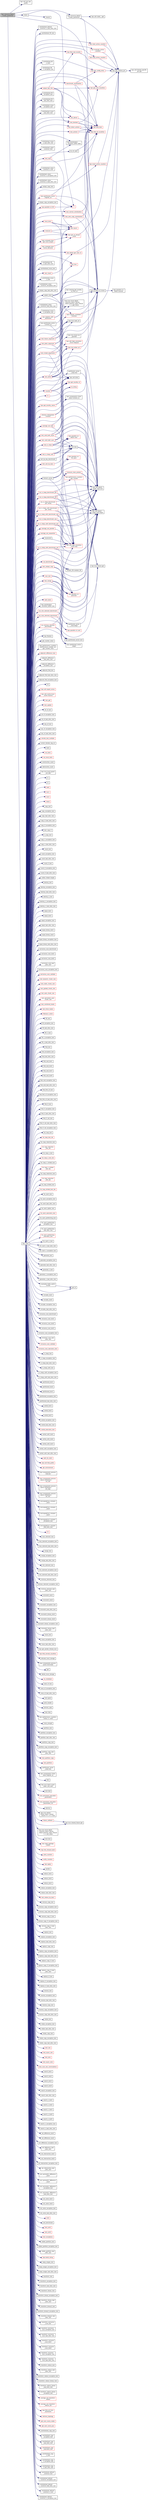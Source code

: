 digraph "hpx::resource::detail::create_partitioner"
{
  edge [fontname="Helvetica",fontsize="10",labelfontname="Helvetica",labelfontsize="10"];
  node [fontname="Helvetica",fontsize="10",shape=record];
  rankdir="LR";
  Node3311 [label="hpx::resource::detail\l::create_partitioner",height=0.2,width=0.4,color="black", fillcolor="grey75", style="filled", fontcolor="black"];
  Node3311 -> Node3312 [color="midnightblue",fontsize="10",style="solid",fontname="Helvetica"];
  Node3312 [label="hpx::util::set_hpx\l_prefix",height=0.2,width=0.4,color="black", fillcolor="white", style="filled",URL="$df/dad/namespacehpx_1_1util.html#ae40a23c1ba0a48d9304dcf717a95793e"];
  Node3311 -> Node3313 [color="midnightblue",fontsize="10",style="solid",fontname="Helvetica"];
  Node3313 [label="hpx::resource::detail\l::create_partitioner",height=0.2,width=0.4,color="black", fillcolor="white", style="filled",URL="$d8/d1e/namespacehpx_1_1resource_1_1detail.html#a95685050c68171246244686ec73270fc"];
  Node3313 -> Node3314 [color="midnightblue",fontsize="10",style="solid",fontname="Helvetica"];
  Node3314 [label="hpx::util::static_::get",height=0.2,width=0.4,color="black", fillcolor="white", style="filled",URL="$d3/dbb/structhpx_1_1util_1_1static__.html#a2967c633948a3bf17a3b5405ef5a8318"];
  Node3313 -> Node3315 [color="midnightblue",fontsize="10",style="solid",fontname="Helvetica"];
  Node3315 [label="hpx::get_runtime_ptr",height=0.2,width=0.4,color="black", fillcolor="white", style="filled",URL="$d8/d83/namespacehpx.html#af29daf2bb3e01b4d6495a1742b6cce64"];
  Node3315 -> Node3316 [color="midnightblue",fontsize="10",style="solid",fontname="Helvetica"];
  Node3316 [label="hpx::util::thread_specific\l_ptr::get",height=0.2,width=0.4,color="black", fillcolor="white", style="filled",URL="$d4/d4c/structhpx_1_1util_1_1thread__specific__ptr.html#a3b27d8520710478aa41d1f74206bdba9"];
  Node3313 -> Node3317 [color="midnightblue",fontsize="10",style="solid",fontname="Helvetica"];
  Node3317 [label="hpx::parallel::v1::move",height=0.2,width=0.4,color="black", fillcolor="white", style="filled",URL="$db/db9/namespacehpx_1_1parallel_1_1v1.html#aa7c4ede081ce786c9d1eb1adff495cfc"];
  Node3317 -> Node3318 [color="midnightblue",fontsize="10",style="solid",fontname="Helvetica"];
  Node3318 [label="hpx::parallel::v1::\ldetail::transfer",height=0.2,width=0.4,color="black", fillcolor="white", style="filled",URL="$d2/ddd/namespacehpx_1_1parallel_1_1v1_1_1detail.html#ab1b56a05e1885ca7cc7ffa1804dd2f3c"];
  Node3311 -> Node3319 [color="midnightblue",fontsize="10",style="solid",fontname="Helvetica"];
  Node3319 [label="hpx_main",height=0.2,width=0.4,color="black", fillcolor="white", style="filled",URL="$d4/d03/create__partitioner_8hpp.html#a4ca51ec94fa82421fc621b58eef7b01c"];
  Node3319 -> Node3320 [color="midnightblue",fontsize="10",style="solid",fontname="Helvetica"];
  Node3320 [label="hpx::get_os_thread\l_count",height=0.2,width=0.4,color="red", fillcolor="white", style="filled",URL="$d8/d83/namespacehpx.html#a7899ab2136e9b3ba674caf70aa659a59",tooltip="Return the number of OS-threads running in the runtime instance the current HPX-thread is associated ..."];
  Node3320 -> Node3315 [color="midnightblue",fontsize="10",style="solid",fontname="Helvetica"];
  Node3319 -> Node3325 [color="midnightblue",fontsize="10",style="solid",fontname="Helvetica"];
  Node3325 [label="hpx::parallel::v1::sort",height=0.2,width=0.4,color="red", fillcolor="white", style="filled",URL="$db/db9/namespacehpx_1_1parallel_1_1v1.html#ae1153bd13c544f90055c5ca181145297"];
  Node3319 -> Node3332 [color="midnightblue",fontsize="10",style="solid",fontname="Helvetica"];
  Node3332 [label="hpx::finalize",height=0.2,width=0.4,color="black", fillcolor="white", style="filled",URL="$d8/d83/namespacehpx.html#a8f5d18e423b3ad43e343d1571acd5f64",tooltip="Main function to gracefully terminate the HPX runtime system. "];
  Node3319 -> Node3333 [color="midnightblue",fontsize="10",style="solid",fontname="Helvetica"];
  Node3333 [label="get_counter_value",height=0.2,width=0.4,color="black", fillcolor="white", style="filled",URL="$d0/d6b/1d__stencil__4__repart_8cpp.html#a8e0f0439eca934090d2b0c1f9e20baa9"];
  Node3319 -> Node3334 [color="midnightblue",fontsize="10",style="solid",fontname="Helvetica"];
  Node3334 [label="hpx::find_all_localities",height=0.2,width=0.4,color="red", fillcolor="white", style="filled",URL="$d8/d83/namespacehpx.html#a820f6ca4310861d4f6390cbd066c659b",tooltip="Return the list of global ids representing all localities available to this application. "];
  Node3319 -> Node3342 [color="midnightblue",fontsize="10",style="solid",fontname="Helvetica"];
  Node3342 [label="do_all_work",height=0.2,width=0.4,color="black", fillcolor="white", style="filled",URL="$df/de0/1d__stencil__8_8cpp.html#a92376f624d5a1d2e22a1140503b65bc9"];
  Node3342 -> Node3334 [color="midnightblue",fontsize="10",style="solid",fontname="Helvetica"];
  Node3319 -> Node3343 [color="midnightblue",fontsize="10",style="solid",fontname="Helvetica"];
  Node3343 [label="hpx::performance_counters\l::performance_counter_set\l::get_counter_infos",height=0.2,width=0.4,color="black", fillcolor="white", style="filled",URL="$df/d08/classhpx_1_1performance__counters_1_1performance__counter__set.html#ac01d4352cfe0da245b7f38aa4d010888",tooltip="Retrieve the counter infos for all counters in this set. "];
  Node3319 -> Node3344 [color="midnightblue",fontsize="10",style="solid",fontname="Helvetica"];
  Node3344 [label="adjacent_difference_test",height=0.2,width=0.4,color="red", fillcolor="white", style="filled",URL="$d5/df0/adjacentdifference_8cpp.html#a8d10e90ac8f89e4086f7795d67a80bd0"];
  Node3319 -> Node3351 [color="midnightblue",fontsize="10",style="solid",fontname="Helvetica"];
  Node3351 [label="adjacent_difference\l_bad_alloc_test",height=0.2,width=0.4,color="black", fillcolor="white", style="filled",URL="$d8/d95/adjacentdifference__bad__alloc_8cpp.html#a55193700841958ea8283d1977d30b817"];
  Node3319 -> Node3352 [color="midnightblue",fontsize="10",style="solid",fontname="Helvetica"];
  Node3352 [label="adjacent_difference\l_exception_test",height=0.2,width=0.4,color="black", fillcolor="white", style="filled",URL="$d8/d0b/adjacentdifference__exception_8cpp.html#ad0add46335afa66f9014edc52aa435bb"];
  Node3319 -> Node3353 [color="midnightblue",fontsize="10",style="solid",fontname="Helvetica"];
  Node3353 [label="adjacent_find_test",height=0.2,width=0.4,color="black", fillcolor="white", style="filled",URL="$d2/d99/adjacentfind_8cpp.html#a0622e1676b73428c1028bb0d8cece5e1"];
  Node3319 -> Node3354 [color="midnightblue",fontsize="10",style="solid",fontname="Helvetica"];
  Node3354 [label="adjacent_find_bad_alloc_test",height=0.2,width=0.4,color="black", fillcolor="white", style="filled",URL="$d3/d2a/adjacentfind__bad__alloc_8cpp.html#a86bae785da14cddc6a8e5cc6074f7317"];
  Node3319 -> Node3355 [color="midnightblue",fontsize="10",style="solid",fontname="Helvetica"];
  Node3355 [label="adjacent_find_exception_test",height=0.2,width=0.4,color="black", fillcolor="white", style="filled",URL="$d8/da8/adjacentfind__binary__exception_8cpp.html#a46904566d012bafd7ecd7550a9f23553"];
  Node3319 -> Node3356 [color="midnightblue",fontsize="10",style="solid",fontname="Helvetica"];
  Node3356 [label="f0",height=0.2,width=0.4,color="black", fillcolor="white", style="filled",URL="$d2/db4/bind__stateful__test_8cpp.html#a0246c23e4dae2f83071c3c441bbd71ff"];
  Node3319 -> Node3330 [color="midnightblue",fontsize="10",style="solid",fontname="Helvetica"];
  Node3330 [label="hpx::async",height=0.2,width=0.4,color="red", fillcolor="white", style="filled",URL="$d8/d83/namespacehpx.html#acb7d8e37b73b823956ce144f9a57eaa4"];
  Node3319 -> Node3357 [color="midnightblue",fontsize="10",style="solid",fontname="Helvetica"];
  Node3357 [label="f1",height=0.2,width=0.4,color="red", fillcolor="white", style="filled",URL="$d8/d8b/broadcast_8cpp.html#a1751fbd41f2529b84514a9dbd767959a"];
  Node3357 -> Node3358 [color="midnightblue",fontsize="10",style="solid",fontname="Helvetica"];
  Node3358 [label="hpx::get_locality_id",height=0.2,width=0.4,color="red", fillcolor="white", style="filled",URL="$d8/d83/namespacehpx.html#a158d7c54a657bb364c1704033010697b",tooltip="Return the number of the locality this function is being called from. "];
  Node3319 -> Node3367 [color="midnightblue",fontsize="10",style="solid",fontname="Helvetica"];
  Node3367 [label="hpx::lcos::wait_all",height=0.2,width=0.4,color="black", fillcolor="white", style="filled",URL="$d2/dc9/namespacehpx_1_1lcos.html#aa22f424df487aac588e30b71f15dd2fe"];
  Node3319 -> Node3368 [color="midnightblue",fontsize="10",style="solid",fontname="Helvetica"];
  Node3368 [label="hpx::util::report_errors",height=0.2,width=0.4,color="red", fillcolor="white", style="filled",URL="$df/dad/namespacehpx_1_1util.html#afbf0ff58a7808ecc4cdb8a9225cd4164"];
  Node3319 -> Node3370 [color="midnightblue",fontsize="10",style="solid",fontname="Helvetica"];
  Node3370 [label="hpx::util::cache::local\l_cache::reserve",height=0.2,width=0.4,color="red", fillcolor="white", style="filled",URL="$de/d98/classhpx_1_1util_1_1cache_1_1local__cache.html#a0f633ccdb1bf77cbcc9ed440ca70265e",tooltip="Change the maximum size this cache can grow to. "];
  Node3319 -> Node3396 [color="midnightblue",fontsize="10",style="solid",fontname="Helvetica"];
  Node3396 [label="hpx::detail::get_next_id",height=0.2,width=0.4,color="red", fillcolor="white", style="filled",URL="$d5/dbe/namespacehpx_1_1detail.html#ad8777977a00adb127e6a98cca53052bb"];
  Node3396 -> Node3315 [color="midnightblue",fontsize="10",style="solid",fontname="Helvetica"];
  Node3319 -> Node3398 [color="midnightblue",fontsize="10",style="solid",fontname="Helvetica"];
  Node3398 [label="test_insert",height=0.2,width=0.4,color="red", fillcolor="white", style="filled",URL="$dd/d37/agas__cache__timings_8cpp.html#ad5cd50b16a6d71a58f202f709795e9c9"];
  Node3398 -> Node3396 [color="midnightblue",fontsize="10",style="solid",fontname="Helvetica"];
  Node3319 -> Node3400 [color="midnightblue",fontsize="10",style="solid",fontname="Helvetica"];
  Node3400 [label="test_get",height=0.2,width=0.4,color="red", fillcolor="white", style="filled",URL="$dd/d37/agas__cache__timings_8cpp.html#a4f6baed18feae966298db64cdd7c5cab"];
  Node3319 -> Node3402 [color="midnightblue",fontsize="10",style="solid",fontname="Helvetica"];
  Node3402 [label="test_update",height=0.2,width=0.4,color="red", fillcolor="white", style="filled",URL="$dd/d37/agas__cache__timings_8cpp.html#a9b81a773a34dc9223d094c866316bcce"];
  Node3319 -> Node3403 [color="midnightblue",fontsize="10",style="solid",fontname="Helvetica"];
  Node3403 [label="all_of_test",height=0.2,width=0.4,color="black", fillcolor="white", style="filled",URL="$db/d88/all__of_8cpp.html#a35b1265f9a4642e72c4da301a8026cfc"];
  Node3319 -> Node3404 [color="midnightblue",fontsize="10",style="solid",fontname="Helvetica"];
  Node3404 [label="all_of_exception_test",height=0.2,width=0.4,color="black", fillcolor="white", style="filled",URL="$db/d88/all__of_8cpp.html#a8e1f02599148f3abe91aaa78461f0c18"];
  Node3319 -> Node3405 [color="midnightblue",fontsize="10",style="solid",fontname="Helvetica"];
  Node3405 [label="all_of_bad_alloc_test",height=0.2,width=0.4,color="black", fillcolor="white", style="filled",URL="$db/d88/all__of_8cpp.html#a006673e047222aad9f60d48368d992d4"];
  Node3319 -> Node3406 [color="midnightblue",fontsize="10",style="solid",fontname="Helvetica"];
  Node3406 [label="any_of_test",height=0.2,width=0.4,color="black", fillcolor="white", style="filled",URL="$d8/d5d/any__of_8cpp.html#a15aca8a561fbc8de586742ebd78ec2ae"];
  Node3319 -> Node3407 [color="midnightblue",fontsize="10",style="solid",fontname="Helvetica"];
  Node3407 [label="any_of_exception_test",height=0.2,width=0.4,color="black", fillcolor="white", style="filled",URL="$d8/d5d/any__of_8cpp.html#af36347bd2f1e0629bfbf608e53adc9c1"];
  Node3319 -> Node3408 [color="midnightblue",fontsize="10",style="solid",fontname="Helvetica"];
  Node3408 [label="any_of_bad_alloc_test",height=0.2,width=0.4,color="black", fillcolor="white", style="filled",URL="$d8/d5d/any__of_8cpp.html#a281bb96c62e80a158ab5b94b7a733a65"];
  Node3319 -> Node3409 [color="midnightblue",fontsize="10",style="solid",fontname="Helvetica"];
  Node3409 [label="hpx::util::high_resolution\l_clock::now",height=0.2,width=0.4,color="red", fillcolor="white", style="filled",URL="$dd/d16/structhpx_1_1util_1_1high__resolution__clock.html#aaf1ff59c3ef8d3b70696fadb0a55842c"];
  Node3319 -> Node3411 [color="midnightblue",fontsize="10",style="solid",fontname="Helvetica"];
  Node3411 [label="test_func",height=0.2,width=0.4,color="red", fillcolor="white", style="filled",URL="$de/da6/async__overheads_8cpp.html#a90bddeba9cc68793b3e853f85e1dfa91"];
  Node3319 -> Node3349 [color="midnightblue",fontsize="10",style="solid",fontname="Helvetica"];
  Node3349 [label="hpx::util::detail::\lrange_impl::end",height=0.2,width=0.4,color="black", fillcolor="white", style="filled",URL="$d4/d4a/namespacehpx_1_1util_1_1detail_1_1range__impl.html#afb2ea48b0902f52ee4d8b764807b4316"];
  Node3319 -> Node3413 [color="midnightblue",fontsize="10",style="solid",fontname="Helvetica"];
  Node3413 [label="spawn_level",height=0.2,width=0.4,color="black", fillcolor="white", style="filled",URL="$de/da6/async__overheads_8cpp.html#a456defbaea2e41cd35e7b02a0376a056"];
  Node3413 -> Node3330 [color="midnightblue",fontsize="10",style="solid",fontname="Helvetica"];
  Node3413 -> Node3317 [color="midnightblue",fontsize="10",style="solid",fontname="Helvetica"];
  Node3413 -> Node3411 [color="midnightblue",fontsize="10",style="solid",fontname="Helvetica"];
  Node3413 -> Node3414 [color="midnightblue",fontsize="10",style="solid",fontname="Helvetica"];
  Node3414 [label="hpx::lcos::when_all",height=0.2,width=0.4,color="red", fillcolor="white", style="filled",URL="$d2/dc9/namespacehpx_1_1lcos.html#a1a6fb024d8690923fb185d5aee204d54"];
  Node3414 -> Node3317 [color="midnightblue",fontsize="10",style="solid",fontname="Helvetica"];
  Node3319 -> Node3423 [color="midnightblue",fontsize="10",style="solid",fontname="Helvetica"];
  Node3423 [label="local_tests",height=0.2,width=0.4,color="red", fillcolor="white", style="filled",URL="$df/d63/tests_2unit_2lcos_2barrier_8cpp.html#adfee0f3e737c1b6eb1504cceb8a2f264"];
  Node3423 -> Node3424 [color="midnightblue",fontsize="10",style="solid",fontname="Helvetica"];
  Node3424 [label="hpx::find_here",height=0.2,width=0.4,color="red", fillcolor="white", style="filled",URL="$d8/d83/namespacehpx.html#af07c1b6e26bcdfb1138643a1a2133cf4",tooltip="Return the global id representing this locality. "];
  Node3423 -> Node3330 [color="midnightblue",fontsize="10",style="solid",fontname="Helvetica"];
  Node3423 -> Node3377 [color="midnightblue",fontsize="10",style="solid",fontname="Helvetica"];
  Node3377 [label="hpx::util::bind",height=0.2,width=0.4,color="black", fillcolor="white", style="filled",URL="$df/dad/namespacehpx_1_1util.html#ad844caedf82a0173d6909d910c3e48c6"];
  Node3319 -> Node3427 [color="midnightblue",fontsize="10",style="solid",fontname="Helvetica"];
  Node3427 [label="remote_test_multiple",height=0.2,width=0.4,color="red", fillcolor="white", style="filled",URL="$df/d63/tests_2unit_2lcos_2barrier_8cpp.html#a9adc8ac951de324bf3ffe4f67be7bb19"];
  Node3319 -> Node3428 [color="midnightblue",fontsize="10",style="solid",fontname="Helvetica"];
  Node3428 [label="hpx::parallel::v1::\lgenerate",height=0.2,width=0.4,color="red", fillcolor="white", style="filled",URL="$db/db9/namespacehpx_1_1parallel_1_1v1.html#a1f74f2be2954d6fbd8278df5fedb946a"];
  Node3319 -> Node3348 [color="midnightblue",fontsize="10",style="solid",fontname="Helvetica"];
  Node3348 [label="hpx::util::detail::\lrange_impl::begin",height=0.2,width=0.4,color="black", fillcolor="white", style="filled",URL="$d4/d4a/namespacehpx_1_1util_1_1detail_1_1range__impl.html#a31e165df2b865cdd961f35ce938db41a"];
  Node3319 -> Node3430 [color="midnightblue",fontsize="10",style="solid",fontname="Helvetica"];
  Node3430 [label="random_fill::random_fill",height=0.2,width=0.4,color="black", fillcolor="white", style="filled",URL="$d5/df7/structrandom__fill.html#ac318553bc4bdaa076e4b4cd21ff248b6"];
  Node3319 -> Node3431 [color="midnightblue",fontsize="10",style="solid",fontname="Helvetica"];
  Node3431 [label="hpx::parallel::v1::\ldetail::next",height=0.2,width=0.4,color="red", fillcolor="white", style="filled",URL="$d2/ddd/namespacehpx_1_1parallel_1_1v1_1_1detail.html#a0a6696d8c17a32b8ebfaa496b9ab3332"];
  Node3319 -> Node3432 [color="midnightblue",fontsize="10",style="solid",fontname="Helvetica"];
  Node3432 [label="run_is_heap_benchmark_std",height=0.2,width=0.4,color="red", fillcolor="white", style="filled",URL="$da/d4f/benchmark__is__heap_8cpp.html#a67b63c5bbcc73a1ccbd7fc8a8b75e2df"];
  Node3432 -> Node3409 [color="midnightblue",fontsize="10",style="solid",fontname="Helvetica"];
  Node3432 -> Node3348 [color="midnightblue",fontsize="10",style="solid",fontname="Helvetica"];
  Node3432 -> Node3349 [color="midnightblue",fontsize="10",style="solid",fontname="Helvetica"];
  Node3319 -> Node3433 [color="midnightblue",fontsize="10",style="solid",fontname="Helvetica"];
  Node3433 [label="run_is_heap_benchmark_seq",height=0.2,width=0.4,color="red", fillcolor="white", style="filled",URL="$da/d4f/benchmark__is__heap_8cpp.html#a163836cb641572dca14893cb27f0ef33"];
  Node3433 -> Node3409 [color="midnightblue",fontsize="10",style="solid",fontname="Helvetica"];
  Node3433 -> Node3348 [color="midnightblue",fontsize="10",style="solid",fontname="Helvetica"];
  Node3433 -> Node3349 [color="midnightblue",fontsize="10",style="solid",fontname="Helvetica"];
  Node3319 -> Node3434 [color="midnightblue",fontsize="10",style="solid",fontname="Helvetica"];
  Node3434 [label="run_is_heap_benchmark_par",height=0.2,width=0.4,color="red", fillcolor="white", style="filled",URL="$da/d4f/benchmark__is__heap_8cpp.html#a9f7882904c572b17cbab75fb2d8c5d2f"];
  Node3434 -> Node3409 [color="midnightblue",fontsize="10",style="solid",fontname="Helvetica"];
  Node3434 -> Node3348 [color="midnightblue",fontsize="10",style="solid",fontname="Helvetica"];
  Node3434 -> Node3349 [color="midnightblue",fontsize="10",style="solid",fontname="Helvetica"];
  Node3319 -> Node3435 [color="midnightblue",fontsize="10",style="solid",fontname="Helvetica"];
  Node3435 [label="run_is_heap_benchmark\l_par_unseq",height=0.2,width=0.4,color="red", fillcolor="white", style="filled",URL="$da/d4f/benchmark__is__heap_8cpp.html#a2305e6d99c57032a780d74edc565ab75"];
  Node3435 -> Node3409 [color="midnightblue",fontsize="10",style="solid",fontname="Helvetica"];
  Node3435 -> Node3348 [color="midnightblue",fontsize="10",style="solid",fontname="Helvetica"];
  Node3435 -> Node3349 [color="midnightblue",fontsize="10",style="solid",fontname="Helvetica"];
  Node3319 -> Node3436 [color="midnightblue",fontsize="10",style="solid",fontname="Helvetica"];
  Node3436 [label="run_is_heap_until_benchmark_std",height=0.2,width=0.4,color="red", fillcolor="white", style="filled",URL="$dc/df5/benchmark__is__heap__until_8cpp.html#ab528ce5836d1ed3fc7264d5d101d6c05"];
  Node3436 -> Node3348 [color="midnightblue",fontsize="10",style="solid",fontname="Helvetica"];
  Node3436 -> Node3409 [color="midnightblue",fontsize="10",style="solid",fontname="Helvetica"];
  Node3436 -> Node3349 [color="midnightblue",fontsize="10",style="solid",fontname="Helvetica"];
  Node3319 -> Node3437 [color="midnightblue",fontsize="10",style="solid",fontname="Helvetica"];
  Node3437 [label="run_is_heap_until_benchmark_seq",height=0.2,width=0.4,color="red", fillcolor="white", style="filled",URL="$dc/df5/benchmark__is__heap__until_8cpp.html#a2f1e5702cb0bfe59d87b1b18c90da22d"];
  Node3437 -> Node3348 [color="midnightblue",fontsize="10",style="solid",fontname="Helvetica"];
  Node3437 -> Node3409 [color="midnightblue",fontsize="10",style="solid",fontname="Helvetica"];
  Node3437 -> Node3349 [color="midnightblue",fontsize="10",style="solid",fontname="Helvetica"];
  Node3319 -> Node3438 [color="midnightblue",fontsize="10",style="solid",fontname="Helvetica"];
  Node3438 [label="run_is_heap_until_benchmark_par",height=0.2,width=0.4,color="red", fillcolor="white", style="filled",URL="$dc/df5/benchmark__is__heap__until_8cpp.html#a54d8fcdca96998b62fddd64dc62270c4"];
  Node3438 -> Node3348 [color="midnightblue",fontsize="10",style="solid",fontname="Helvetica"];
  Node3438 -> Node3409 [color="midnightblue",fontsize="10",style="solid",fontname="Helvetica"];
  Node3438 -> Node3349 [color="midnightblue",fontsize="10",style="solid",fontname="Helvetica"];
  Node3319 -> Node3439 [color="midnightblue",fontsize="10",style="solid",fontname="Helvetica"];
  Node3439 [label="run_is_heap_until_benchmark\l_par_unseq",height=0.2,width=0.4,color="red", fillcolor="white", style="filled",URL="$dc/df5/benchmark__is__heap__until_8cpp.html#af8d3bad21e750b099ce0b56e1ec9d8da"];
  Node3439 -> Node3348 [color="midnightblue",fontsize="10",style="solid",fontname="Helvetica"];
  Node3439 -> Node3409 [color="midnightblue",fontsize="10",style="solid",fontname="Helvetica"];
  Node3439 -> Node3349 [color="midnightblue",fontsize="10",style="solid",fontname="Helvetica"];
  Node3319 -> Node3440 [color="midnightblue",fontsize="10",style="solid",fontname="Helvetica"];
  Node3440 [label="correct_iterator_tag_str",height=0.2,width=0.4,color="black", fillcolor="white", style="filled",URL="$dd/d49/benchmark__merge_8cpp.html#adbde1be4f927510c7e0dd742aab8c7d1"];
  Node3319 -> Node3441 [color="midnightblue",fontsize="10",style="solid",fontname="Helvetica"];
  Node3441 [label="run_benchmark",height=0.2,width=0.4,color="red", fillcolor="white", style="filled",URL="$dd/d49/benchmark__merge_8cpp.html#ad5c58db487e8c73d2570954a51bc051e"];
  Node3441 -> Node3348 [color="midnightblue",fontsize="10",style="solid",fontname="Helvetica"];
  Node3441 -> Node3349 [color="midnightblue",fontsize="10",style="solid",fontname="Helvetica"];
  Node3441 -> Node3428 [color="midnightblue",fontsize="10",style="solid",fontname="Helvetica"];
  Node3441 -> Node3430 [color="midnightblue",fontsize="10",style="solid",fontname="Helvetica"];
  Node3319 -> Node3445 [color="midnightblue",fontsize="10",style="solid",fontname="Helvetica"];
  Node3445 [label="hash",height=0.2,width=0.4,color="black", fillcolor="white", style="filled",URL="$d9/d88/benchmark__partition_8cpp.html#a11817b1893aad102583926e9d2c7985e"];
  Node3319 -> Node3446 [color="midnightblue",fontsize="10",style="solid",fontname="Helvetica"];
  Node3446 [label="run_tests",height=0.2,width=0.4,color="red", fillcolor="white", style="filled",URL="$d7/d85/bind__action_8cpp.html#a66ce417481659548c78f69005137fa56"];
  Node3319 -> Node3467 [color="midnightblue",fontsize="10",style="solid",fontname="Helvetica"];
  Node3467 [label="run_local_tests",height=0.2,width=0.4,color="red", fillcolor="white", style="filled",URL="$d7/d85/bind__action_8cpp.html#a3fcdb48931ba140d2d6403f2b1cc21bf"];
  Node3319 -> Node3472 [color="midnightblue",fontsize="10",style="solid",fontname="Helvetica"];
  Node3472 [label="construction_count",height=0.2,width=0.4,color="black", fillcolor="white", style="filled",URL="$dc/d4a/block__allocator_8cpp.html#a908935e8aeaf0709673d51087672b70d"];
  Node3319 -> Node3473 [color="midnightblue",fontsize="10",style="solid",fontname="Helvetica"];
  Node3473 [label="destruction_count",height=0.2,width=0.4,color="black", fillcolor="white", style="filled",URL="$dc/d4a/block__allocator_8cpp.html#a03e811b6f563c77b1ad6b9b5de51853d"];
  Node3319 -> Node3424 [color="midnightblue",fontsize="10",style="solid",fontname="Helvetica"];
  Node3319 -> Node3474 [color="midnightblue",fontsize="10",style="solid",fontname="Helvetica"];
  Node3474 [label="hpx::lcos::future::get",height=0.2,width=0.4,color="black", fillcolor="white", style="filled",URL="$d0/d33/classhpx_1_1lcos_1_1future.html#a8c28269486d5620ac48af349f17bb41c"];
  Node3319 -> Node3475 [color="midnightblue",fontsize="10",style="solid",fontname="Helvetica"];
  Node3475 [label="test_actions",height=0.2,width=0.4,color="red", fillcolor="white", style="filled",URL="$d4/d20/component__action__move__semantics_8cpp.html#a51914f52f991d423745af70a501c75df"];
  Node3475 -> Node3334 [color="midnightblue",fontsize="10",style="solid",fontname="Helvetica"];
  Node3475 -> Node3424 [color="midnightblue",fontsize="10",style="solid",fontname="Helvetica"];
  Node3319 -> Node3479 [color="midnightblue",fontsize="10",style="solid",fontname="Helvetica"];
  Node3479 [label="test_direct_actions",height=0.2,width=0.4,color="red", fillcolor="white", style="filled",URL="$d4/d20/component__action__move__semantics_8cpp.html#aa79905b5c7a5a2d639ab566988d4a54d"];
  Node3479 -> Node3334 [color="midnightblue",fontsize="10",style="solid",fontname="Helvetica"];
  Node3479 -> Node3424 [color="midnightblue",fontsize="10",style="solid",fontname="Helvetica"];
  Node3319 -> Node3480 [color="midnightblue",fontsize="10",style="solid",fontname="Helvetica"];
  Node3480 [label="hpx::lcos::local::guard\l_set::add",height=0.2,width=0.4,color="black", fillcolor="white", style="filled",URL="$da/d48/classhpx_1_1lcos_1_1local_1_1guard__set.html#af7fe2d05ad1a0d62a9f15dc30a6ccf4d"];
  Node3319 -> Node3481 [color="midnightblue",fontsize="10",style="solid",fontname="Helvetica"];
  Node3481 [label="l1",height=0.2,width=0.4,color="black", fillcolor="white", style="filled",URL="$d3/d68/examples_2quickstart_2composable__guard_8cpp.html#ad227e269e1a99e6e57f292488e3a1d10"];
  Node3319 -> Node3482 [color="midnightblue",fontsize="10",style="solid",fontname="Helvetica"];
  Node3482 [label="l2",height=0.2,width=0.4,color="black", fillcolor="white", style="filled",URL="$d3/d68/examples_2quickstart_2composable__guard_8cpp.html#ab5915d49dbac840287eda1fda3e0a0c8"];
  Node3319 -> Node3483 [color="midnightblue",fontsize="10",style="solid",fontname="Helvetica"];
  Node3483 [label="hpx::lcos::local::run\l_guarded",height=0.2,width=0.4,color="black", fillcolor="white", style="filled",URL="$d0/d47/namespacehpx_1_1lcos_1_1local.html#a9082d0cab5e6831cf8a7739469af5825"];
  Node3483 -> Node3317 [color="midnightblue",fontsize="10",style="solid",fontname="Helvetica"];
  Node3319 -> Node3484 [color="midnightblue",fontsize="10",style="solid",fontname="Helvetica"];
  Node3484 [label="both",height=0.2,width=0.4,color="red", fillcolor="white", style="filled",URL="$d3/d68/examples_2quickstart_2composable__guard_8cpp.html#a7021ecbd3e9d3b0c3fc86b6a06faa77d"];
  Node3319 -> Node3487 [color="midnightblue",fontsize="10",style="solid",fontname="Helvetica"];
  Node3487 [label="incr1",height=0.2,width=0.4,color="red", fillcolor="white", style="filled",URL="$d3/d68/examples_2quickstart_2composable__guard_8cpp.html#a3a7e025ff9dc0d33a8c2b7831dc4a496"];
  Node3319 -> Node3488 [color="midnightblue",fontsize="10",style="solid",fontname="Helvetica"];
  Node3488 [label="incr2",height=0.2,width=0.4,color="red", fillcolor="white", style="filled",URL="$d3/d68/examples_2quickstart_2composable__guard_8cpp.html#a89d354166390d066515ac9dfa7bf237d"];
  Node3319 -> Node3489 [color="midnightblue",fontsize="10",style="solid",fontname="Helvetica"];
  Node3489 [label="check",height=0.2,width=0.4,color="red", fillcolor="white", style="filled",URL="$d3/d68/examples_2quickstart_2composable__guard_8cpp.html#a83f8adca24e250bfb5c9a90a35503ae9"];
  Node3319 -> Node3490 [color="midnightblue",fontsize="10",style="solid",fontname="Helvetica"];
  Node3490 [label="copy_test",height=0.2,width=0.4,color="black", fillcolor="white", style="filled",URL="$d9/d54/copy_8cpp.html#a5275eb5018016641dedc00bb5e8973dd"];
  Node3319 -> Node3491 [color="midnightblue",fontsize="10",style="solid",fontname="Helvetica"];
  Node3491 [label="copy_exception_test",height=0.2,width=0.4,color="black", fillcolor="white", style="filled",URL="$d9/d54/copy_8cpp.html#a02d4b9b112c9682d64a91d3001fed072"];
  Node3319 -> Node3492 [color="midnightblue",fontsize="10",style="solid",fontname="Helvetica"];
  Node3492 [label="copy_bad_alloc_test",height=0.2,width=0.4,color="black", fillcolor="white", style="filled",URL="$d9/d54/copy_8cpp.html#aa7bfbbd3a593141328b3ae73304a1293"];
  Node3319 -> Node3493 [color="midnightblue",fontsize="10",style="solid",fontname="Helvetica"];
  Node3493 [label="copy_if_bad_alloc_test",height=0.2,width=0.4,color="black", fillcolor="white", style="filled",URL="$d0/ddd/copyif__bad__alloc_8cpp.html#ac4175839b6d5b63faf286c4adf10958f"];
  Node3319 -> Node3494 [color="midnightblue",fontsize="10",style="solid",fontname="Helvetica"];
  Node3494 [label="copy_if_exception_test",height=0.2,width=0.4,color="black", fillcolor="white", style="filled",URL="$dc/d81/copyif__exception_8cpp.html#a62ee0419ea9fb5a28512e24abae80108"];
  Node3319 -> Node3495 [color="midnightblue",fontsize="10",style="solid",fontname="Helvetica"];
  Node3495 [label="test_copy_if",height=0.2,width=0.4,color="black", fillcolor="white", style="filled",URL="$d3/d04/copyif__forward_8cpp.html#a9349f255f523cb5e78e9c8f6cb9d8fca"];
  Node3319 -> Node3496 [color="midnightblue",fontsize="10",style="solid",fontname="Helvetica"];
  Node3496 [label="n_copy_test",height=0.2,width=0.4,color="black", fillcolor="white", style="filled",URL="$d3/d44/copyn_8cpp.html#a252563dee98a0e052f890d77305ee82c"];
  Node3319 -> Node3497 [color="midnightblue",fontsize="10",style="solid",fontname="Helvetica"];
  Node3497 [label="copy_n_exception_test",height=0.2,width=0.4,color="black", fillcolor="white", style="filled",URL="$d3/d44/copyn_8cpp.html#a73b25aa869cb7ece06fe9bc35f419efc"];
  Node3319 -> Node3498 [color="midnightblue",fontsize="10",style="solid",fontname="Helvetica"];
  Node3498 [label="copy_n_bad_alloc_test",height=0.2,width=0.4,color="black", fillcolor="white", style="filled",URL="$d3/d44/copyn_8cpp.html#a1e6daa718f365269c8c9dc11ea606eb8"];
  Node3319 -> Node3499 [color="midnightblue",fontsize="10",style="solid",fontname="Helvetica"];
  Node3499 [label="count_test",height=0.2,width=0.4,color="black", fillcolor="white", style="filled",URL="$d3/d01/count_8cpp.html#a2727fc03009b2c1082ed4ce9814695cd"];
  Node3319 -> Node3500 [color="midnightblue",fontsize="10",style="solid",fontname="Helvetica"];
  Node3500 [label="count_exception_test",height=0.2,width=0.4,color="black", fillcolor="white", style="filled",URL="$d3/d01/count_8cpp.html#aaa480c08fc59cdb24f9d1a0d220f8c9b"];
  Node3319 -> Node3501 [color="midnightblue",fontsize="10",style="solid",fontname="Helvetica"];
  Node3501 [label="count_bad_alloc_test",height=0.2,width=0.4,color="black", fillcolor="white", style="filled",URL="$d3/d01/count_8cpp.html#a0599c434de450810e5ac90104b79ac92"];
  Node3319 -> Node3502 [color="midnightblue",fontsize="10",style="solid",fontname="Helvetica"];
  Node3502 [label="count_if_test",height=0.2,width=0.4,color="black", fillcolor="white", style="filled",URL="$d9/df1/countif_8cpp.html#ab4c6d69ae75a7456f626753ef5326584"];
  Node3319 -> Node3503 [color="midnightblue",fontsize="10",style="solid",fontname="Helvetica"];
  Node3503 [label="count_if_exception_test",height=0.2,width=0.4,color="black", fillcolor="white", style="filled",URL="$d9/df1/countif_8cpp.html#a06cf1f376eafcea13442e2afa49157aa"];
  Node3319 -> Node3504 [color="midnightblue",fontsize="10",style="solid",fontname="Helvetica"];
  Node3504 [label="count_if_bad_alloc_test",height=0.2,width=0.4,color="black", fillcolor="white", style="filled",URL="$d9/df1/countif_8cpp.html#ab7a4e1b8b5b7a7b9329af64166c132d5"];
  Node3319 -> Node3505 [color="midnightblue",fontsize="10",style="solid",fontname="Helvetica"];
  Node3505 [label="test_void_bulk_sync",height=0.2,width=0.4,color="red", fillcolor="white", style="filled",URL="$d9/dca/created__executor_8cpp.html#a0b87fb4dd43fdbb18c9a0f048e433bcf"];
  Node3505 -> Node3347 [color="midnightblue",fontsize="10",style="solid",fontname="Helvetica"];
  Node3347 [label="test::iota",height=0.2,width=0.4,color="black", fillcolor="white", style="filled",URL="$df/d04/namespacetest.html#abdbbc37e6fb67287495e853a554c493a"];
  Node3347 -> Node3348 [color="midnightblue",fontsize="10",style="solid",fontname="Helvetica"];
  Node3347 -> Node3349 [color="midnightblue",fontsize="10",style="solid",fontname="Helvetica"];
  Node3505 -> Node3348 [color="midnightblue",fontsize="10",style="solid",fontname="Helvetica"];
  Node3505 -> Node3349 [color="midnightblue",fontsize="10",style="solid",fontname="Helvetica"];
  Node3505 -> Node3377 [color="midnightblue",fontsize="10",style="solid",fontname="Helvetica"];
  Node3319 -> Node3513 [color="midnightblue",fontsize="10",style="solid",fontname="Helvetica"];
  Node3513 [label="test_void_bulk_async",height=0.2,width=0.4,color="red", fillcolor="white", style="filled",URL="$d9/dca/created__executor_8cpp.html#a69cb94f36135354bef7671803aa1eb47"];
  Node3513 -> Node3347 [color="midnightblue",fontsize="10",style="solid",fontname="Helvetica"];
  Node3513 -> Node3348 [color="midnightblue",fontsize="10",style="solid",fontname="Helvetica"];
  Node3513 -> Node3349 [color="midnightblue",fontsize="10",style="solid",fontname="Helvetica"];
  Node3513 -> Node3414 [color="midnightblue",fontsize="10",style="solid",fontname="Helvetica"];
  Node3513 -> Node3377 [color="midnightblue",fontsize="10",style="solid",fontname="Helvetica"];
  Node3319 -> Node3515 [color="midnightblue",fontsize="10",style="solid",fontname="Helvetica"];
  Node3515 [label="sum_test",height=0.2,width=0.4,color="red", fillcolor="white", style="filled",URL="$d9/dca/created__executor_8cpp.html#a00698497aebbb08ccb1fafc32f2e52a2"];
  Node3515 -> Node3428 [color="midnightblue",fontsize="10",style="solid",fontname="Helvetica"];
  Node3515 -> Node3348 [color="midnightblue",fontsize="10",style="solid",fontname="Helvetica"];
  Node3515 -> Node3349 [color="midnightblue",fontsize="10",style="solid",fontname="Helvetica"];
  Node3515 -> Node3474 [color="midnightblue",fontsize="10",style="solid",fontname="Helvetica"];
  Node3319 -> Node3573 [color="midnightblue",fontsize="10",style="solid",fontname="Helvetica"];
  Node3573 [label="cublas_helper::target",height=0.2,width=0.4,color="black", fillcolor="white", style="filled",URL="$d2/dd4/structcublas__helper.html#a02785400b8e24f99a68d5078f4bbf9c3"];
  Node3319 -> Node3574 [color="midnightblue",fontsize="10",style="solid",fontname="Helvetica"];
  Node3574 [label="destroy_test",height=0.2,width=0.4,color="black", fillcolor="white", style="filled",URL="$dd/d93/destroy_8cpp.html#a2d136bf294a594a3f1360213197e0450"];
  Node3319 -> Node3575 [color="midnightblue",fontsize="10",style="solid",fontname="Helvetica"];
  Node3575 [label="destroy_exception_test",height=0.2,width=0.4,color="black", fillcolor="white", style="filled",URL="$dd/d93/destroy_8cpp.html#a47c48db29677919274d26c14b228ffb6"];
  Node3319 -> Node3576 [color="midnightblue",fontsize="10",style="solid",fontname="Helvetica"];
  Node3576 [label="destroy_bad_alloc_test",height=0.2,width=0.4,color="black", fillcolor="white", style="filled",URL="$dd/d93/destroy_8cpp.html#a67ebf98eddd88230a75e7c89b730b445"];
  Node3319 -> Node3577 [color="midnightblue",fontsize="10",style="solid",fontname="Helvetica"];
  Node3577 [label="destroy_n_test",height=0.2,width=0.4,color="black", fillcolor="white", style="filled",URL="$de/dbc/destroyn_8cpp.html#a3944a81e6335ae852a59bffa193b9e2f"];
  Node3319 -> Node3578 [color="midnightblue",fontsize="10",style="solid",fontname="Helvetica"];
  Node3578 [label="destroy_n_exception_test",height=0.2,width=0.4,color="black", fillcolor="white", style="filled",URL="$de/dbc/destroyn_8cpp.html#a57166e3d9c4de5eb8fc4934aea224efa"];
  Node3319 -> Node3579 [color="midnightblue",fontsize="10",style="solid",fontname="Helvetica"];
  Node3579 [label="destroy_n_bad_alloc_test",height=0.2,width=0.4,color="black", fillcolor="white", style="filled",URL="$de/dbc/destroyn_8cpp.html#ad5f5252e1593435c8ab5d5af48090d70"];
  Node3319 -> Node3580 [color="midnightblue",fontsize="10",style="solid",fontname="Helvetica"];
  Node3580 [label="equal_test1",height=0.2,width=0.4,color="black", fillcolor="white", style="filled",URL="$df/d99/equal_8cpp.html#a47206a5a016ccd4c986220df37ac25c7"];
  Node3319 -> Node3581 [color="midnightblue",fontsize="10",style="solid",fontname="Helvetica"];
  Node3581 [label="equal_test2",height=0.2,width=0.4,color="black", fillcolor="white", style="filled",URL="$df/d99/equal_8cpp.html#a48cda5b9eac8af2467f7a69b3715b1c7"];
  Node3319 -> Node3582 [color="midnightblue",fontsize="10",style="solid",fontname="Helvetica"];
  Node3582 [label="equal_exception_test",height=0.2,width=0.4,color="black", fillcolor="white", style="filled",URL="$df/d99/equal_8cpp.html#ab99b33acc64c0f46b8a0ae105af6b2b8"];
  Node3319 -> Node3583 [color="midnightblue",fontsize="10",style="solid",fontname="Helvetica"];
  Node3583 [label="equal_bad_alloc_test",height=0.2,width=0.4,color="black", fillcolor="white", style="filled",URL="$df/d99/equal_8cpp.html#a331074f4bd5451288df735bcb7a6503c"];
  Node3319 -> Node3584 [color="midnightblue",fontsize="10",style="solid",fontname="Helvetica"];
  Node3584 [label="equal_binary_test1",height=0.2,width=0.4,color="black", fillcolor="white", style="filled",URL="$d2/ddd/equal__binary_8cpp.html#a99b5add1484475a282f6791bc12639ca"];
  Node3319 -> Node3585 [color="midnightblue",fontsize="10",style="solid",fontname="Helvetica"];
  Node3585 [label="equal_binary_test2",height=0.2,width=0.4,color="black", fillcolor="white", style="filled",URL="$d2/ddd/equal__binary_8cpp.html#aa86fda209c12beea17bfdeec616fa9e2"];
  Node3319 -> Node3586 [color="midnightblue",fontsize="10",style="solid",fontname="Helvetica"];
  Node3586 [label="equal_binary_exception_test",height=0.2,width=0.4,color="black", fillcolor="white", style="filled",URL="$d2/ddd/equal__binary_8cpp.html#acd0c663e8798347513adc0cb10fc66f6"];
  Node3319 -> Node3587 [color="midnightblue",fontsize="10",style="solid",fontname="Helvetica"];
  Node3587 [label="equal_binary_bad_alloc_test",height=0.2,width=0.4,color="black", fillcolor="white", style="filled",URL="$d2/ddd/equal__binary_8cpp.html#a24718faee6ba1512910c6f32fbaca11c"];
  Node3319 -> Node3588 [color="midnightblue",fontsize="10",style="solid",fontname="Helvetica"];
  Node3588 [label="exclusive_scan_benchmark",height=0.2,width=0.4,color="black", fillcolor="white", style="filled",URL="$dc/dd7/exclusive__scan_8cpp.html#a4026771442fb39626837a4c036913c02"];
  Node3319 -> Node3589 [color="midnightblue",fontsize="10",style="solid",fontname="Helvetica"];
  Node3589 [label="exclusive_scan_test1",height=0.2,width=0.4,color="black", fillcolor="white", style="filled",URL="$dc/dd7/exclusive__scan_8cpp.html#a921ca50493076aa8eeee6bada165a485"];
  Node3319 -> Node3590 [color="midnightblue",fontsize="10",style="solid",fontname="Helvetica"];
  Node3590 [label="exclusive_scan_test2",height=0.2,width=0.4,color="black", fillcolor="white", style="filled",URL="$dc/dc7/exclusive__scan2_8cpp.html#a3fbaa343b752f54995c9350f81ef8f8b"];
  Node3319 -> Node3591 [color="midnightblue",fontsize="10",style="solid",fontname="Helvetica"];
  Node3591 [label="exclusive_scan_bad\l_alloc_test",height=0.2,width=0.4,color="black", fillcolor="white", style="filled",URL="$d5/ded/exclusive__scan__bad__alloc_8cpp.html#a3e7b6f66f261abb9202137f6ee0e4ac1"];
  Node3319 -> Node3592 [color="midnightblue",fontsize="10",style="solid",fontname="Helvetica"];
  Node3592 [label="exclusive_scan_exception_test",height=0.2,width=0.4,color="black", fillcolor="white", style="filled",URL="$d1/d9b/exclusive__scan__exception_8cpp.html#a4306eeb5b0a2679ee2acc214d3d5b5e9"];
  Node3319 -> Node3593 [color="midnightblue",fontsize="10",style="solid",fontname="Helvetica"];
  Node3593 [label="exclusive_scan_validate",height=0.2,width=0.4,color="red", fillcolor="white", style="filled",URL="$df/d8d/exclusive__scan__validate_8cpp.html#a3178f79cb25796b61aa07c085078a217"];
  Node3319 -> Node3612 [color="midnightblue",fontsize="10",style="solid",fontname="Helvetica"];
  Node3612 [label="test_dynamic_chunk_size",height=0.2,width=0.4,color="red", fillcolor="white", style="filled",URL="$dc/d90/executor__parameters_8cpp.html#aa2e73af647858473ba1975b4e5ffc17b"];
  Node3319 -> Node3619 [color="midnightblue",fontsize="10",style="solid",fontname="Helvetica"];
  Node3619 [label="test_static_chunk_size",height=0.2,width=0.4,color="red", fillcolor="white", style="filled",URL="$dc/d90/executor__parameters_8cpp.html#a5e0442c99c510f1c755731abeb9b944c"];
  Node3319 -> Node3620 [color="midnightblue",fontsize="10",style="solid",fontname="Helvetica"];
  Node3620 [label="test_guided_chunk_size",height=0.2,width=0.4,color="red", fillcolor="white", style="filled",URL="$dc/d90/executor__parameters_8cpp.html#aa4ccbdbd0a979d5e7375d6fa5eca270f"];
  Node3319 -> Node3621 [color="midnightblue",fontsize="10",style="solid",fontname="Helvetica"];
  Node3621 [label="test_auto_chunk_size",height=0.2,width=0.4,color="red", fillcolor="white", style="filled",URL="$dc/d90/executor__parameters_8cpp.html#a6ad1eabf81567bccf7aa1f651826fc71"];
  Node3319 -> Node3622 [color="midnightblue",fontsize="10",style="solid",fontname="Helvetica"];
  Node3622 [label="test_persistent_auto\l_chunk_size",height=0.2,width=0.4,color="red", fillcolor="white", style="filled",URL="$dc/d90/executor__parameters_8cpp.html#a6081c847e9df414deac648d8ff0e3605"];
  Node3319 -> Node3623 [color="midnightblue",fontsize="10",style="solid",fontname="Helvetica"];
  Node3623 [label="test_combined_hooks",height=0.2,width=0.4,color="red", fillcolor="white", style="filled",URL="$dc/d90/executor__parameters_8cpp.html#ade7b360eced72eace96feb69ccf4ce50"];
  Node3319 -> Node3624 [color="midnightblue",fontsize="10",style="solid",fontname="Helvetica"];
  Node3624 [label="test_timer_hooks",height=0.2,width=0.4,color="red", fillcolor="white", style="filled",URL="$d4/d85/executor__parameters__timer__hooks_8cpp.html#a9d76084d107efb0f702b19c27ad2256b"];
  Node3319 -> Node3627 [color="midnightblue",fontsize="10",style="solid",fontname="Helvetica"];
  Node3627 [label="fibonacci_serial",height=0.2,width=0.4,color="red", fillcolor="white", style="filled",URL="$dc/d1c/fibonacci__await_8cpp.html#a257020cedf848b2bad32ed1cef84087f"];
  Node3319 -> Node3633 [color="midnightblue",fontsize="10",style="solid",fontname="Helvetica"];
  Node3633 [label="fill_test",height=0.2,width=0.4,color="black", fillcolor="white", style="filled",URL="$db/df9/fill_8cpp.html#acc0ecf1d86bc28bf02e5f3f9524dd735"];
  Node3319 -> Node3634 [color="midnightblue",fontsize="10",style="solid",fontname="Helvetica"];
  Node3634 [label="fill_exception_test",height=0.2,width=0.4,color="black", fillcolor="white", style="filled",URL="$db/df9/fill_8cpp.html#aae12e7cac4fe68621499045e478ffb06"];
  Node3319 -> Node3635 [color="midnightblue",fontsize="10",style="solid",fontname="Helvetica"];
  Node3635 [label="fill_bad_alloc_test",height=0.2,width=0.4,color="black", fillcolor="white", style="filled",URL="$db/df9/fill_8cpp.html#a4fcc5f1438681153c76ea7966df1bb4c"];
  Node3319 -> Node3636 [color="midnightblue",fontsize="10",style="solid",fontname="Helvetica"];
  Node3636 [label="fill_n_test",height=0.2,width=0.4,color="black", fillcolor="white", style="filled",URL="$d7/df6/filln_8cpp.html#a7f7697ec5fd148fcf59b6de9a10a68cb"];
  Node3319 -> Node3637 [color="midnightblue",fontsize="10",style="solid",fontname="Helvetica"];
  Node3637 [label="fill_n_exception_test",height=0.2,width=0.4,color="black", fillcolor="white", style="filled",URL="$d7/df6/filln_8cpp.html#a3129278475e6f8198a4ce9b12ea58617"];
  Node3319 -> Node3638 [color="midnightblue",fontsize="10",style="solid",fontname="Helvetica"];
  Node3638 [label="fill_n_bad_alloc_test",height=0.2,width=0.4,color="black", fillcolor="white", style="filled",URL="$d7/df6/filln_8cpp.html#af166426e20e8792798b1edad8ba9a6d9"];
  Node3319 -> Node3639 [color="midnightblue",fontsize="10",style="solid",fontname="Helvetica"];
  Node3639 [label="find_test",height=0.2,width=0.4,color="black", fillcolor="white", style="filled",URL="$d4/dfc/find_8cpp.html#a2f71dacd6d808f837482129ac19e9dd1"];
  Node3319 -> Node3640 [color="midnightblue",fontsize="10",style="solid",fontname="Helvetica"];
  Node3640 [label="find_exception_test",height=0.2,width=0.4,color="black", fillcolor="white", style="filled",URL="$d4/dfc/find_8cpp.html#aa2428277dcd56e00b015d5b2bf601f03"];
  Node3319 -> Node3641 [color="midnightblue",fontsize="10",style="solid",fontname="Helvetica"];
  Node3641 [label="find_bad_alloc_test",height=0.2,width=0.4,color="black", fillcolor="white", style="filled",URL="$d4/dfc/find_8cpp.html#a834872bf2ce2f4899695378d197b4317"];
  Node3319 -> Node3642 [color="midnightblue",fontsize="10",style="solid",fontname="Helvetica"];
  Node3642 [label="find_end_test1",height=0.2,width=0.4,color="black", fillcolor="white", style="filled",URL="$de/d27/findend_8cpp.html#a559d51fb74051663b6332f7ca952ba2d"];
  Node3319 -> Node3643 [color="midnightblue",fontsize="10",style="solid",fontname="Helvetica"];
  Node3643 [label="find_end_test2",height=0.2,width=0.4,color="black", fillcolor="white", style="filled",URL="$de/d27/findend_8cpp.html#aaf76052e9d9fdc793fc7a860f03631c0"];
  Node3319 -> Node3644 [color="midnightblue",fontsize="10",style="solid",fontname="Helvetica"];
  Node3644 [label="find_end_test3",height=0.2,width=0.4,color="black", fillcolor="white", style="filled",URL="$de/d27/findend_8cpp.html#ad982b8137ca8850c662e6ea4fb4f4109"];
  Node3319 -> Node3645 [color="midnightblue",fontsize="10",style="solid",fontname="Helvetica"];
  Node3645 [label="find_end_test4",height=0.2,width=0.4,color="black", fillcolor="white", style="filled",URL="$de/d27/findend_8cpp.html#a3d07f92ed7f4b0a1e2afbcfe6cf530f9"];
  Node3319 -> Node3646 [color="midnightblue",fontsize="10",style="solid",fontname="Helvetica"];
  Node3646 [label="find_end_exception_test",height=0.2,width=0.4,color="black", fillcolor="white", style="filled",URL="$de/d27/findend_8cpp.html#aef3ad3fc3e2cd976aca753b29d6b8642"];
  Node3319 -> Node3647 [color="midnightblue",fontsize="10",style="solid",fontname="Helvetica"];
  Node3647 [label="find_end_bad_alloc_test",height=0.2,width=0.4,color="black", fillcolor="white", style="filled",URL="$de/d27/findend_8cpp.html#a9b02316f70f2e54d9fad5ba2992bb9b4"];
  Node3319 -> Node3648 [color="midnightblue",fontsize="10",style="solid",fontname="Helvetica"];
  Node3648 [label="find_first_of_test",height=0.2,width=0.4,color="black", fillcolor="white", style="filled",URL="$da/d85/findfirstof_8cpp.html#a4618b200bf6a92dbb964072d79f716af"];
  Node3319 -> Node3649 [color="midnightblue",fontsize="10",style="solid",fontname="Helvetica"];
  Node3649 [label="find_first_of_exception_test",height=0.2,width=0.4,color="black", fillcolor="white", style="filled",URL="$da/d85/findfirstof_8cpp.html#a1620ac9655bb912d2e5b44eb28002d71"];
  Node3319 -> Node3650 [color="midnightblue",fontsize="10",style="solid",fontname="Helvetica"];
  Node3650 [label="find_first_of_bad_alloc_test",height=0.2,width=0.4,color="black", fillcolor="white", style="filled",URL="$da/d85/findfirstof_8cpp.html#abe6a064a9aec960288157f404f90814b"];
  Node3319 -> Node3651 [color="midnightblue",fontsize="10",style="solid",fontname="Helvetica"];
  Node3651 [label="find_if_test",height=0.2,width=0.4,color="black", fillcolor="white", style="filled",URL="$d4/d38/findif_8cpp.html#a4215970f1b4ba223c54254278a46a0f5"];
  Node3319 -> Node3652 [color="midnightblue",fontsize="10",style="solid",fontname="Helvetica"];
  Node3652 [label="find_if_exception_test",height=0.2,width=0.4,color="black", fillcolor="white", style="filled",URL="$d4/d38/findif_8cpp.html#acc2f4bc52c6198f68eff2778338349be"];
  Node3319 -> Node3653 [color="midnightblue",fontsize="10",style="solid",fontname="Helvetica"];
  Node3653 [label="find_if_bad_alloc_test",height=0.2,width=0.4,color="black", fillcolor="white", style="filled",URL="$d4/d38/findif_8cpp.html#a61180dc85a8d044ddbdcdb5a750bb61e"];
  Node3319 -> Node3654 [color="midnightblue",fontsize="10",style="solid",fontname="Helvetica"];
  Node3654 [label="find_if_not_test",height=0.2,width=0.4,color="black", fillcolor="white", style="filled",URL="$dd/df5/findifnot_8cpp.html#a7d11e841678ac184ab1dba2684f4956c"];
  Node3319 -> Node3655 [color="midnightblue",fontsize="10",style="solid",fontname="Helvetica"];
  Node3655 [label="find_if_not_bad_alloc_test",height=0.2,width=0.4,color="black", fillcolor="white", style="filled",URL="$df/de4/findifnot__bad__alloc_8cpp.html#a0323f9f671535bc9a4c8cc2535349aab"];
  Node3319 -> Node3656 [color="midnightblue",fontsize="10",style="solid",fontname="Helvetica"];
  Node3656 [label="find_if_not_exception_test",height=0.2,width=0.4,color="black", fillcolor="white", style="filled",URL="$dc/d17/findifnot__exception_8cpp.html#a53d17265a6df90ba85ef8766e0fc0bad"];
  Node3319 -> Node3657 [color="midnightblue",fontsize="10",style="solid",fontname="Helvetica"];
  Node3657 [label="for_loop_test",height=0.2,width=0.4,color="black", fillcolor="white", style="filled",URL="$de/d62/for__loop_8cpp.html#a5130ae91d09e7ce92f74b5894e50d4e1"];
  Node3319 -> Node3658 [color="midnightblue",fontsize="10",style="solid",fontname="Helvetica"];
  Node3658 [label="for_loop_test_idx",height=0.2,width=0.4,color="red", fillcolor="white", style="filled",URL="$de/d62/for__loop_8cpp.html#a5682e76b3b812689ab8971fc823c41df"];
  Node3319 -> Node3663 [color="midnightblue",fontsize="10",style="solid",fontname="Helvetica"];
  Node3663 [label="for_loop_induction_test",height=0.2,width=0.4,color="black", fillcolor="white", style="filled",URL="$dc/d69/for__loop__induction_8cpp.html#a90a679269043e79d94242a49ba8ccfba"];
  Node3319 -> Node3664 [color="midnightblue",fontsize="10",style="solid",fontname="Helvetica"];
  Node3664 [label="for_loop_induction\l_test_idx",height=0.2,width=0.4,color="red", fillcolor="white", style="filled",URL="$dc/d69/for__loop__induction_8cpp.html#a68da6a80446d9f2f84dc643f86fb3468"];
  Node3319 -> Node3668 [color="midnightblue",fontsize="10",style="solid",fontname="Helvetica"];
  Node3668 [label="for_loop_n_test",height=0.2,width=0.4,color="black", fillcolor="white", style="filled",URL="$de/da4/for__loop__n_8cpp.html#a91cd10c586e7c1f80da3793d93d3fde8"];
  Node3319 -> Node3669 [color="midnightblue",fontsize="10",style="solid",fontname="Helvetica"];
  Node3669 [label="for_loop_n_test_idx",height=0.2,width=0.4,color="red", fillcolor="white", style="filled",URL="$de/da4/for__loop__n_8cpp.html#ab386898f445eedfee45e728b1f60d46c"];
  Node3319 -> Node3674 [color="midnightblue",fontsize="10",style="solid",fontname="Helvetica"];
  Node3674 [label="for_loop_n_strided_test",height=0.2,width=0.4,color="black", fillcolor="white", style="filled",URL="$d8/d8f/for__loop__n__strided_8cpp.html#a47706198bcee595c27ff3aa041d811fa"];
  Node3319 -> Node3675 [color="midnightblue",fontsize="10",style="solid",fontname="Helvetica"];
  Node3675 [label="for_loop_n_strided\l_test_idx",height=0.2,width=0.4,color="red", fillcolor="white", style="filled",URL="$d8/d8f/for__loop__n__strided_8cpp.html#ac7cd80504cf918357143cc359ea3ff06"];
  Node3319 -> Node3679 [color="midnightblue",fontsize="10",style="solid",fontname="Helvetica"];
  Node3679 [label="for_loop_reduction_test",height=0.2,width=0.4,color="black", fillcolor="white", style="filled",URL="$d9/dcb/for__loop__reduction_8cpp.html#a63b6fda5d5f5a0d87e22a51a801c8b89"];
  Node3319 -> Node3680 [color="midnightblue",fontsize="10",style="solid",fontname="Helvetica"];
  Node3680 [label="for_loop_reduction\l_test_idx",height=0.2,width=0.4,color="red", fillcolor="white", style="filled",URL="$d9/dcb/for__loop__reduction_8cpp.html#ae0b69677d5b36922d88d13af915e16ec"];
  Node3319 -> Node3683 [color="midnightblue",fontsize="10",style="solid",fontname="Helvetica"];
  Node3683 [label="for_loop_strided_test",height=0.2,width=0.4,color="black", fillcolor="white", style="filled",URL="$d1/d10/for__loop__strided_8cpp.html#aaed2a03f455f36f0d7ff4cb0ec67156d"];
  Node3319 -> Node3684 [color="midnightblue",fontsize="10",style="solid",fontname="Helvetica"];
  Node3684 [label="for_loop_strided_test_idx",height=0.2,width=0.4,color="red", fillcolor="white", style="filled",URL="$d1/d10/for__loop__strided_8cpp.html#a378414159f1cb92c0f0a56ec1e74b6ec"];
  Node3319 -> Node3688 [color="midnightblue",fontsize="10",style="solid",fontname="Helvetica"];
  Node3688 [label="for_each_test",height=0.2,width=0.4,color="black", fillcolor="white", style="filled",URL="$d1/d33/foreach_8cpp.html#a2e9d034b25a98f35fa27033c4028d98f"];
  Node3319 -> Node3689 [color="midnightblue",fontsize="10",style="solid",fontname="Helvetica"];
  Node3689 [label="for_each_exception_test",height=0.2,width=0.4,color="black", fillcolor="white", style="filled",URL="$d1/d33/foreach_8cpp.html#aa4bcad8461f251de32c91a8c62517e09"];
  Node3319 -> Node3690 [color="midnightblue",fontsize="10",style="solid",fontname="Helvetica"];
  Node3690 [label="for_each_bad_alloc_test",height=0.2,width=0.4,color="black", fillcolor="white", style="filled",URL="$d1/d33/foreach_8cpp.html#abf859f02a6c5705bbed6a1d39c7f50d3"];
  Node3319 -> Node3691 [color="midnightblue",fontsize="10",style="solid",fontname="Helvetica"];
  Node3691 [label="for_each_zipiter_test",height=0.2,width=0.4,color="black", fillcolor="white", style="filled",URL="$d3/de7/foreach__datapar__zipiter_8cpp.html#a4875a21d8392d5ad73bf89447e0e23d2"];
  Node3319 -> Node3692 [color="midnightblue",fontsize="10",style="solid",fontname="Helvetica"];
  Node3692 [label="for_each_executors_test",height=0.2,width=0.4,color="red", fillcolor="white", style="filled",URL="$d3/d54/foreach__executors_8cpp.html#a4b41af5e421380182d16c0b24f5eb7b0"];
  Node3319 -> Node3703 [color="midnightblue",fontsize="10",style="solid",fontname="Helvetica"];
  Node3703 [label="for_each_prefetching_test",height=0.2,width=0.4,color="black", fillcolor="white", style="filled",URL="$d4/df0/foreach__prefetching_8cpp.html#a7f127fbd8f4e47a07dbb8903221d22b6"];
  Node3319 -> Node3704 [color="midnightblue",fontsize="10",style="solid",fontname="Helvetica"];
  Node3704 [label="for_each_prefetching\l_exception_test",height=0.2,width=0.4,color="black", fillcolor="white", style="filled",URL="$d4/df0/foreach__prefetching_8cpp.html#adc0b1eb88880061b0ec0dbfaf6bce171"];
  Node3319 -> Node3705 [color="midnightblue",fontsize="10",style="solid",fontname="Helvetica"];
  Node3705 [label="for_each_prefetching\l_bad_alloc_test",height=0.2,width=0.4,color="black", fillcolor="white", style="filled",URL="$d4/df0/foreach__prefetching_8cpp.html#a243c1752ddf461ec40594288b1f6d056"];
  Node3319 -> Node3706 [color="midnightblue",fontsize="10",style="solid",fontname="Helvetica"];
  Node3706 [label="for_each_prefetching\l_executors_test",height=0.2,width=0.4,color="red", fillcolor="white", style="filled",URL="$dd/d50/foreach__prefetching__executors__v1_8cpp.html#a9efc88cef6533dd087c6cb8ff887a61e"];
  Node3319 -> Node3717 [color="midnightblue",fontsize="10",style="solid",fontname="Helvetica"];
  Node3717 [label="average_out_parallel",height=0.2,width=0.4,color="red", fillcolor="white", style="filled",URL="$d4/d94/foreach__scaling_8cpp.html#ae28771bf3023fb27477011ca1deb3017"];
  Node3717 -> Node3409 [color="midnightblue",fontsize="10",style="solid",fontname="Helvetica"];
  Node3319 -> Node3719 [color="midnightblue",fontsize="10",style="solid",fontname="Helvetica"];
  Node3719 [label="average_out_task",height=0.2,width=0.4,color="red", fillcolor="white", style="filled",URL="$d4/d94/foreach__scaling_8cpp.html#a6f6981d918aadc4c7f5d292e3241ded0"];
  Node3719 -> Node3409 [color="midnightblue",fontsize="10",style="solid",fontname="Helvetica"];
  Node3719 -> Node3367 [color="midnightblue",fontsize="10",style="solid",fontname="Helvetica"];
  Node3319 -> Node3722 [color="midnightblue",fontsize="10",style="solid",fontname="Helvetica"];
  Node3722 [label="average_out_sequential",height=0.2,width=0.4,color="red", fillcolor="white", style="filled",URL="$d4/d94/foreach__scaling_8cpp.html#a07652cc5e47955ddcb52e9896727864a"];
  Node3722 -> Node3409 [color="midnightblue",fontsize="10",style="solid",fontname="Helvetica"];
  Node3319 -> Node3724 [color="midnightblue",fontsize="10",style="solid",fontname="Helvetica"];
  Node3724 [label="for_each_n_test",height=0.2,width=0.4,color="black", fillcolor="white", style="filled",URL="$d3/d1b/foreachn_8cpp.html#a4284ceaac7f6caee36ef6383cf04e463"];
  Node3319 -> Node3725 [color="midnightblue",fontsize="10",style="solid",fontname="Helvetica"];
  Node3725 [label="for_each_n_bad_alloc_test",height=0.2,width=0.4,color="black", fillcolor="white", style="filled",URL="$dc/dad/foreachn__bad__alloc_8cpp.html#a36c3d2e68a36651a07ed893a6bed9c5b"];
  Node3319 -> Node3726 [color="midnightblue",fontsize="10",style="solid",fontname="Helvetica"];
  Node3726 [label="for_each_n_exception_test",height=0.2,width=0.4,color="black", fillcolor="white", style="filled",URL="$d7/d9a/foreachn__exception_8cpp.html#ab869c51b2edfe6e6b65c154faa69f73b"];
  Node3319 -> Node3727 [color="midnightblue",fontsize="10",style="solid",fontname="Helvetica"];
  Node3727 [label="generate_test",height=0.2,width=0.4,color="black", fillcolor="white", style="filled",URL="$d4/da7/generate_8cpp.html#aca51002ac31a2d7e15a51dc2b5a837b3"];
  Node3319 -> Node3728 [color="midnightblue",fontsize="10",style="solid",fontname="Helvetica"];
  Node3728 [label="generate_exception_test",height=0.2,width=0.4,color="black", fillcolor="white", style="filled",URL="$d4/da7/generate_8cpp.html#a8e1cef5af4fef24c6a7dd65818a79e85"];
  Node3319 -> Node3729 [color="midnightblue",fontsize="10",style="solid",fontname="Helvetica"];
  Node3729 [label="generate_bad_alloc_test",height=0.2,width=0.4,color="black", fillcolor="white", style="filled",URL="$d4/da7/generate_8cpp.html#ae17bce6e9aa96ce9fe1f429dbb32c65f"];
  Node3319 -> Node3730 [color="midnightblue",fontsize="10",style="solid",fontname="Helvetica"];
  Node3730 [label="generate_n_test",height=0.2,width=0.4,color="black", fillcolor="white", style="filled",URL="$d6/dd4/generaten_8cpp.html#a55a03c944decddefb84ad679f92c5b6a"];
  Node3319 -> Node3731 [color="midnightblue",fontsize="10",style="solid",fontname="Helvetica"];
  Node3731 [label="generate_n_exception_test",height=0.2,width=0.4,color="black", fillcolor="white", style="filled",URL="$d6/dd4/generaten_8cpp.html#a587e82b6c2c0e96add369e32dccf5a34"];
  Node3319 -> Node3732 [color="midnightblue",fontsize="10",style="solid",fontname="Helvetica"];
  Node3732 [label="generate_n_bad_alloc_test",height=0.2,width=0.4,color="black", fillcolor="white", style="filled",URL="$d6/dd4/generaten_8cpp.html#a390b3b03c80ef4a55abd55f47c748de8"];
  Node3319 -> Node3733 [color="midnightblue",fontsize="10",style="solid",fontname="Helvetica"];
  Node3733 [label="monitor",height=0.2,width=0.4,color="red", fillcolor="white", style="filled",URL="$d8/d98/heartbeat_8cpp.html#ad6fb83b159107518a0eae38fedf4bbd9"];
  Node3733 -> Node3734 [color="midnightblue",fontsize="10",style="solid",fontname="Helvetica"];
  Node3734 [label="hpx::register_shutdown\l_function",height=0.2,width=0.4,color="red", fillcolor="white", style="filled",URL="$d8/d83/namespacehpx.html#af2378fac549f2d83f691f5990fcd3453",tooltip="Add a function to be executed by a HPX thread during hpx::finalize() but guaranteed after any pre-shu..."];
  Node3734 -> Node3315 [color="midnightblue",fontsize="10",style="solid",fontname="Helvetica"];
  Node3734 -> Node3317 [color="midnightblue",fontsize="10",style="solid",fontname="Helvetica"];
  Node3733 -> Node3736 [color="midnightblue",fontsize="10",style="solid",fontname="Helvetica"];
  Node3736 [label="hpx::performance_counters\l::get_counter",height=0.2,width=0.4,color="red", fillcolor="white", style="filled",URL="$d0/d36/namespacehpx_1_1performance__counters.html#ab7849064e361c28c8975a47717e5f05e"];
  Node3736 -> Node3474 [color="midnightblue",fontsize="10",style="solid",fontname="Helvetica"];
  Node3733 -> Node3358 [color="midnightblue",fontsize="10",style="solid",fontname="Helvetica"];
  Node3733 -> Node3377 [color="midnightblue",fontsize="10",style="solid",fontname="Helvetica"];
  Node3319 -> Node3739 [color="midnightblue",fontsize="10",style="solid",fontname="Helvetica"];
  Node3739 [label="examples::hello_world\l::invoke",height=0.2,width=0.4,color="black", fillcolor="white", style="filled",URL="$db/d6f/structexamples_1_1hello__world.html#a4ac5bff9f7078879af98c5c2a1f7cde3"];
  Node3739 -> Node3740 [color="midnightblue",fontsize="10",style="solid",fontname="Helvetica"];
  Node3740 [label="get_id",height=0.2,width=0.4,color="black", fillcolor="white", style="filled",URL="$d8/d3c/simple__future__continuation_8cpp.html#a64b28a4bbb16e7f78fc14c60466ddd8d"];
  Node3319 -> Node3741 [color="midnightblue",fontsize="10",style="solid",fontname="Helvetica"];
  Node3741 [label="includes_test1",height=0.2,width=0.4,color="black", fillcolor="white", style="filled",URL="$dc/d10/includes_8cpp.html#a2d405693415d75cf8d1f1e43627e979a"];
  Node3319 -> Node3742 [color="midnightblue",fontsize="10",style="solid",fontname="Helvetica"];
  Node3742 [label="includes_test2",height=0.2,width=0.4,color="black", fillcolor="white", style="filled",URL="$dc/d10/includes_8cpp.html#ac674187f6a00fe18e6a10dffb9843ef9"];
  Node3319 -> Node3743 [color="midnightblue",fontsize="10",style="solid",fontname="Helvetica"];
  Node3743 [label="includes_exception_test",height=0.2,width=0.4,color="black", fillcolor="white", style="filled",URL="$dc/d10/includes_8cpp.html#ad6332d8739e0daf62857043b9e3b45e2"];
  Node3319 -> Node3744 [color="midnightblue",fontsize="10",style="solid",fontname="Helvetica"];
  Node3744 [label="includes_bad_alloc_test",height=0.2,width=0.4,color="black", fillcolor="white", style="filled",URL="$dc/d10/includes_8cpp.html#ae04a3e99c1ac55beed20582afc34df20"];
  Node3319 -> Node3745 [color="midnightblue",fontsize="10",style="solid",fontname="Helvetica"];
  Node3745 [label="inclusive_scan_benchmark",height=0.2,width=0.4,color="black", fillcolor="white", style="filled",URL="$d1/d1e/inclusive__scan__tests_8hpp.html#aaf1ae1c8544299e88d619eb64e8256b1"];
  Node3319 -> Node3746 [color="midnightblue",fontsize="10",style="solid",fontname="Helvetica"];
  Node3746 [label="inclusive_scan_test1",height=0.2,width=0.4,color="black", fillcolor="white", style="filled",URL="$d4/d31/inclusive__scan_8cpp.html#a846cde72054c92358b35877cbd430ba0"];
  Node3319 -> Node3747 [color="midnightblue",fontsize="10",style="solid",fontname="Helvetica"];
  Node3747 [label="inclusive_scan_test2",height=0.2,width=0.4,color="black", fillcolor="white", style="filled",URL="$d4/d31/inclusive__scan_8cpp.html#aef756ae3c89de2b2ab27466578c278ef"];
  Node3319 -> Node3748 [color="midnightblue",fontsize="10",style="solid",fontname="Helvetica"];
  Node3748 [label="inclusive_scan_test3",height=0.2,width=0.4,color="black", fillcolor="white", style="filled",URL="$d4/d31/inclusive__scan_8cpp.html#a3e5b4aefe096b1cdf91593275dd6e8be"];
  Node3319 -> Node3749 [color="midnightblue",fontsize="10",style="solid",fontname="Helvetica"];
  Node3749 [label="inclusive_scan_exception_test",height=0.2,width=0.4,color="black", fillcolor="white", style="filled",URL="$d4/d31/inclusive__scan_8cpp.html#a926d6f320399f6fbde4703f4efdefb45"];
  Node3319 -> Node3750 [color="midnightblue",fontsize="10",style="solid",fontname="Helvetica"];
  Node3750 [label="inclusive_scan_bad\l_alloc_test",height=0.2,width=0.4,color="black", fillcolor="white", style="filled",URL="$d4/d31/inclusive__scan_8cpp.html#abdd820e0018b1f03106ac2f36176c81a"];
  Node3319 -> Node3751 [color="midnightblue",fontsize="10",style="solid",fontname="Helvetica"];
  Node3751 [label="inclusive_scan_validate",height=0.2,width=0.4,color="red", fillcolor="white", style="filled",URL="$d4/d31/inclusive__scan_8cpp.html#ac12e0974d9a242534d53315ebffcf4ea"];
  Node3319 -> Node3756 [color="midnightblue",fontsize="10",style="solid",fontname="Helvetica"];
  Node3756 [label="inclusive_scan_executors_test",height=0.2,width=0.4,color="red", fillcolor="white", style="filled",URL="$da/dda/inclusive__scan__executors__v1_8cpp.html#a2e0b5432fcdcfea52a02b92cb0194e85"];
  Node3319 -> Node3769 [color="midnightblue",fontsize="10",style="solid",fontname="Helvetica"];
  Node3769 [label="is_heap_test",height=0.2,width=0.4,color="black", fillcolor="white", style="filled",URL="$d1/d1e/is__heap_8cpp.html#af6b264a9f54ba81ccc445e50f87fa277"];
  Node3319 -> Node3770 [color="midnightblue",fontsize="10",style="solid",fontname="Helvetica"];
  Node3770 [label="is_heap_exception_test",height=0.2,width=0.4,color="black", fillcolor="white", style="filled",URL="$d1/d1e/is__heap_8cpp.html#ab7f5af40456bb1c2a6ffdbf57eb48262"];
  Node3319 -> Node3771 [color="midnightblue",fontsize="10",style="solid",fontname="Helvetica"];
  Node3771 [label="is_heap_bad_alloc_test",height=0.2,width=0.4,color="black", fillcolor="white", style="filled",URL="$d1/d1e/is__heap_8cpp.html#ae793c16c109e3765453e5b51088acf08"];
  Node3319 -> Node3772 [color="midnightblue",fontsize="10",style="solid",fontname="Helvetica"];
  Node3772 [label="test_is_heap",height=0.2,width=0.4,color="red", fillcolor="white", style="filled",URL="$d3/df7/is__heap__range_8cpp.html#a64b1b4eccfc0fce2470a27d76cfbf542"];
  Node3772 -> Node3347 [color="midnightblue",fontsize="10",style="solid",fontname="Helvetica"];
  Node3772 -> Node3348 [color="midnightblue",fontsize="10",style="solid",fontname="Helvetica"];
  Node3772 -> Node3349 [color="midnightblue",fontsize="10",style="solid",fontname="Helvetica"];
  Node3772 -> Node3431 [color="midnightblue",fontsize="10",style="solid",fontname="Helvetica"];
  Node3319 -> Node3773 [color="midnightblue",fontsize="10",style="solid",fontname="Helvetica"];
  Node3773 [label="is_heap_until_test",height=0.2,width=0.4,color="black", fillcolor="white", style="filled",URL="$dd/d28/is__heap__until_8cpp.html#a5b114ecf1c09ddc1ee5413ba0c7f3511"];
  Node3319 -> Node3774 [color="midnightblue",fontsize="10",style="solid",fontname="Helvetica"];
  Node3774 [label="is_heap_until_exception_test",height=0.2,width=0.4,color="black", fillcolor="white", style="filled",URL="$dd/d28/is__heap__until_8cpp.html#a73dfbba26ad8a0299e849dd2638aa5f3"];
  Node3319 -> Node3775 [color="midnightblue",fontsize="10",style="solid",fontname="Helvetica"];
  Node3775 [label="is_heap_until_bad_alloc_test",height=0.2,width=0.4,color="black", fillcolor="white", style="filled",URL="$dd/d28/is__heap__until_8cpp.html#a6ec2f2d3515551b07619a499911960f1"];
  Node3319 -> Node3776 [color="midnightblue",fontsize="10",style="solid",fontname="Helvetica"];
  Node3776 [label="test_is_heap_until",height=0.2,width=0.4,color="red", fillcolor="white", style="filled",URL="$d8/d9a/is__heap__until__range_8cpp.html#a366fba73a26fce6c748cadad4bba397a"];
  Node3776 -> Node3347 [color="midnightblue",fontsize="10",style="solid",fontname="Helvetica"];
  Node3776 -> Node3348 [color="midnightblue",fontsize="10",style="solid",fontname="Helvetica"];
  Node3776 -> Node3349 [color="midnightblue",fontsize="10",style="solid",fontname="Helvetica"];
  Node3776 -> Node3431 [color="midnightblue",fontsize="10",style="solid",fontname="Helvetica"];
  Node3319 -> Node3777 [color="midnightblue",fontsize="10",style="solid",fontname="Helvetica"];
  Node3777 [label="partitioned_test1",height=0.2,width=0.4,color="black", fillcolor="white", style="filled",URL="$df/d07/is__partitioned_8cpp.html#a4747c336a17af453ab8222395ac727c6"];
  Node3319 -> Node3778 [color="midnightblue",fontsize="10",style="solid",fontname="Helvetica"];
  Node3778 [label="partitioned_test2",height=0.2,width=0.4,color="black", fillcolor="white", style="filled",URL="$df/d07/is__partitioned_8cpp.html#a18c42711315aa111496df8dc1c6a23dd"];
  Node3319 -> Node3779 [color="midnightblue",fontsize="10",style="solid",fontname="Helvetica"];
  Node3779 [label="partitioned_test3",height=0.2,width=0.4,color="black", fillcolor="white", style="filled",URL="$df/d07/is__partitioned_8cpp.html#ae2cb2eb9331a21fc4d42a94f0d624952"];
  Node3319 -> Node3780 [color="midnightblue",fontsize="10",style="solid",fontname="Helvetica"];
  Node3780 [label="partitioned_exception_test",height=0.2,width=0.4,color="black", fillcolor="white", style="filled",URL="$df/d07/is__partitioned_8cpp.html#ae7d6e80e1a4d2d06793c0a38628babea"];
  Node3319 -> Node3781 [color="midnightblue",fontsize="10",style="solid",fontname="Helvetica"];
  Node3781 [label="partitioned_bad_alloc_test",height=0.2,width=0.4,color="black", fillcolor="white", style="filled",URL="$df/d07/is__partitioned_8cpp.html#ab7994c039bfe076963461d009a0ac70c"];
  Node3319 -> Node3782 [color="midnightblue",fontsize="10",style="solid",fontname="Helvetica"];
  Node3782 [label="sorted_test1",height=0.2,width=0.4,color="black", fillcolor="white", style="filled",URL="$df/d8f/is__sorted_8cpp.html#ac130ed8e737e0bf30c76cfceb5e57556"];
  Node3319 -> Node3783 [color="midnightblue",fontsize="10",style="solid",fontname="Helvetica"];
  Node3783 [label="sorted_test2",height=0.2,width=0.4,color="black", fillcolor="white", style="filled",URL="$df/d8f/is__sorted_8cpp.html#a90f3b2f709bb889f1a1d5609dbfcc1b5"];
  Node3319 -> Node3784 [color="midnightblue",fontsize="10",style="solid",fontname="Helvetica"];
  Node3784 [label="sorted_test3",height=0.2,width=0.4,color="black", fillcolor="white", style="filled",URL="$df/d8f/is__sorted_8cpp.html#a8039f27421c41f403962f766fe870a46"];
  Node3319 -> Node3785 [color="midnightblue",fontsize="10",style="solid",fontname="Helvetica"];
  Node3785 [label="sorted_exception_test",height=0.2,width=0.4,color="black", fillcolor="white", style="filled",URL="$df/d8f/is__sorted_8cpp.html#a7fbff07c952b61fea9fd6272422fd6a4"];
  Node3319 -> Node3786 [color="midnightblue",fontsize="10",style="solid",fontname="Helvetica"];
  Node3786 [label="sorted_bad_alloc_test",height=0.2,width=0.4,color="black", fillcolor="white", style="filled",URL="$df/d8f/is__sorted_8cpp.html#aece9b3f5ab73e6014e731fec555d6212"];
  Node3319 -> Node3787 [color="midnightblue",fontsize="10",style="solid",fontname="Helvetica"];
  Node3787 [label="sorted_executors_test",height=0.2,width=0.4,color="red", fillcolor="white", style="filled",URL="$d1/d98/is__sorted__executors__v1_8cpp.html#afa1ce77233e5dafb8a2b46c34746c25a"];
  Node3319 -> Node3804 [color="midnightblue",fontsize="10",style="solid",fontname="Helvetica"];
  Node3804 [label="sorted_until_test1",height=0.2,width=0.4,color="black", fillcolor="white", style="filled",URL="$d0/d1b/is__sorted__until_8cpp.html#a435c470a15515c493a1956e322ff061e"];
  Node3319 -> Node3805 [color="midnightblue",fontsize="10",style="solid",fontname="Helvetica"];
  Node3805 [label="sorted_until_test2",height=0.2,width=0.4,color="black", fillcolor="white", style="filled",URL="$d0/d1b/is__sorted__until_8cpp.html#a7837e8fcaae081f145aea5f1390905f6"];
  Node3319 -> Node3806 [color="midnightblue",fontsize="10",style="solid",fontname="Helvetica"];
  Node3806 [label="sorted_until_test3",height=0.2,width=0.4,color="black", fillcolor="white", style="filled",URL="$d0/d1b/is__sorted__until_8cpp.html#a4d49623794cc9cd6163790df88919dc4"];
  Node3319 -> Node3807 [color="midnightblue",fontsize="10",style="solid",fontname="Helvetica"];
  Node3807 [label="sorted_until_exception_test",height=0.2,width=0.4,color="black", fillcolor="white", style="filled",URL="$d0/d1b/is__sorted__until_8cpp.html#ad55e1ccd41997303676f0d20d3ad1274"];
  Node3319 -> Node3808 [color="midnightblue",fontsize="10",style="solid",fontname="Helvetica"];
  Node3808 [label="sorted_until_bad_alloc_test",height=0.2,width=0.4,color="black", fillcolor="white", style="filled",URL="$d0/d1b/is__sorted__until_8cpp.html#a3552100bddeea58d817500aa8fc305ff"];
  Node3319 -> Node3809 [color="midnightblue",fontsize="10",style="solid",fontname="Helvetica"];
  Node3809 [label="wait_for_latch",height=0.2,width=0.4,color="red", fillcolor="white", style="filled",URL="$dd/dd3/latch__local_8cpp.html#a1044b11869f3225fc64846d4674c34a0"];
  Node3319 -> Node3829 [color="midnightblue",fontsize="10",style="solid",fontname="Helvetica"];
  Node3829 [label="hpx::util::find_prefix",height=0.2,width=0.4,color="red", fillcolor="white", style="filled",URL="$df/dad/namespacehpx_1_1util.html#a79cab38371db8f11ae36b86fce3cab5c"];
  Node3319 -> Node3834 [color="midnightblue",fontsize="10",style="solid",fontname="Helvetica"];
  Node3834 [label="get_environment",height=0.2,width=0.4,color="red", fillcolor="white", style="filled",URL="$df/ddc/launch__process_8cpp.html#a0cf78c7984634501049f3dc46fd28d69"];
  Node3319 -> Node3815 [color="midnightblue",fontsize="10",style="solid",fontname="Helvetica"];
  Node3815 [label="hpx::get_config_entry",height=0.2,width=0.4,color="red", fillcolor="white", style="filled",URL="$d8/d83/namespacehpx.html#a097240e6744bc8905f708932da401835",tooltip="Retrieve the string value of a configuration entry given by key. "];
  Node3815 -> Node3315 [color="midnightblue",fontsize="10",style="solid",fontname="Helvetica"];
  Node3319 -> Node3836 [color="midnightblue",fontsize="10",style="solid",fontname="Helvetica"];
  Node3836 [label="to_string",height=0.2,width=0.4,color="red", fillcolor="white", style="filled",URL="$d4/d2c/make__continuation__1615_8cpp.html#acbdae3e81403e1ffc527c18dc1cd51dd"];
  Node3319 -> Node3838 [color="midnightblue",fontsize="10",style="solid",fontname="Helvetica"];
  Node3838 [label="hpx::components::process\l::execute",height=0.2,width=0.4,color="black", fillcolor="white", style="filled",URL="$d9/dc9/namespacehpx_1_1components_1_1process.html#add2f2dc5350486e230286fe45ced049d"];
  Node3319 -> Node3839 [color="midnightblue",fontsize="10",style="solid",fontname="Helvetica"];
  Node3839 [label="hpx::components::process\l::posix::initializers::\lrun_exe",height=0.2,width=0.4,color="red", fillcolor="white", style="filled",URL="$dd/d30/namespacehpx_1_1components_1_1process_1_1posix_1_1initializers.html#ac48af19891333dc4a3a75761a7c3bb40"];
  Node3319 -> Node3841 [color="midnightblue",fontsize="10",style="solid",fontname="Helvetica"];
  Node3841 [label="hpx::components::process\l::posix::initializers::\lset_args",height=0.2,width=0.4,color="black", fillcolor="white", style="filled",URL="$dd/d30/namespacehpx_1_1components_1_1process_1_1posix_1_1initializers.html#a92eee7a004759bf356b4e65bca7f46d6"];
  Node3319 -> Node3842 [color="midnightblue",fontsize="10",style="solid",fontname="Helvetica"];
  Node3842 [label="hpx::components::process\l::posix::initializers::\lset_env",height=0.2,width=0.4,color="black", fillcolor="white", style="filled",URL="$dd/d30/namespacehpx_1_1components_1_1process_1_1posix_1_1initializers.html#a19d230f4b1a6dadbbebb9a97c28d85c9"];
  Node3319 -> Node3843 [color="midnightblue",fontsize="10",style="solid",fontname="Helvetica"];
  Node3843 [label="lexicographical_compare\l_test1",height=0.2,width=0.4,color="black", fillcolor="white", style="filled",URL="$dd/de6/lexicographical__compare_8cpp.html#a6da42c5530089c60ee3af323f7baa681"];
  Node3319 -> Node3844 [color="midnightblue",fontsize="10",style="solid",fontname="Helvetica"];
  Node3844 [label="lexicographical_compare\l_test2",height=0.2,width=0.4,color="black", fillcolor="white", style="filled",URL="$dd/de6/lexicographical__compare_8cpp.html#a1dd24c28684256ad8696198a8f35ccbb"];
  Node3319 -> Node3845 [color="midnightblue",fontsize="10",style="solid",fontname="Helvetica"];
  Node3845 [label="lexicographical_compare\l_test3",height=0.2,width=0.4,color="black", fillcolor="white", style="filled",URL="$dd/de6/lexicographical__compare_8cpp.html#a89f479e497ebfea25ed08931ea5b07f6"];
  Node3319 -> Node3846 [color="midnightblue",fontsize="10",style="solid",fontname="Helvetica"];
  Node3846 [label="lexicographical_compare\l_exception_test",height=0.2,width=0.4,color="black", fillcolor="white", style="filled",URL="$dd/de6/lexicographical__compare_8cpp.html#a9f26515904e309ec30328cceed8b38e5"];
  Node3319 -> Node3847 [color="midnightblue",fontsize="10",style="solid",fontname="Helvetica"];
  Node3847 [label="lexicographical_compare\l_bad_alloc_test",height=0.2,width=0.4,color="black", fillcolor="white", style="filled",URL="$dd/de6/lexicographical__compare_8cpp.html#a10fee3f70641672937fad017d7bafeaa"];
  Node3319 -> Node3848 [color="midnightblue",fontsize="10",style="solid",fontname="Helvetica"];
  Node3848 [label="output_hpx_info",height=0.2,width=0.4,color="red", fillcolor="white", style="filled",URL="$d9/d0f/main_8cc.html#a22d5612b13072491f3de2340527ce19f"];
  Node3848 -> Node3849 [color="midnightblue",fontsize="10",style="solid",fontname="Helvetica"];
  Node3849 [label="hpx::get_num_localities",height=0.2,width=0.4,color="red", fillcolor="white", style="filled",URL="$d8/d83/namespacehpx.html#a8e7953a6163ccfab68ebf6e708b45615",tooltip="Asynchronously return the number of localities which are currently registered for the running applica..."];
  Node3849 -> Node3315 [color="midnightblue",fontsize="10",style="solid",fontname="Helvetica"];
  Node3848 -> Node3424 [color="midnightblue",fontsize="10",style="solid",fontname="Helvetica"];
  Node3848 -> Node3851 [color="midnightblue",fontsize="10",style="solid",fontname="Helvetica"];
  Node3851 [label="hpx::find_root_locality",height=0.2,width=0.4,color="red", fillcolor="white", style="filled",URL="$d8/d83/namespacehpx.html#a91f701414a6c667c3b58a2e50b93ad0a",tooltip="Return the global id representing the root locality. "];
  Node3851 -> Node3315 [color="midnightblue",fontsize="10",style="solid",fontname="Helvetica"];
  Node3848 -> Node3334 [color="midnightblue",fontsize="10",style="solid",fontname="Helvetica"];
  Node3848 -> Node3863 [color="midnightblue",fontsize="10",style="solid",fontname="Helvetica"];
  Node3863 [label="test_dense",height=0.2,width=0.4,color="red", fillcolor="white", style="filled",URL="$d6/d96/tests_8cc.html#afc18472d3b5d5c43c321bab65a841aec"];
  Node3863 -> Node3424 [color="midnightblue",fontsize="10",style="solid",fontname="Helvetica"];
  Node3848 -> Node3870 [color="midnightblue",fontsize="10",style="solid",fontname="Helvetica"];
  Node3870 [label="test_blocked",height=0.2,width=0.4,color="red", fillcolor="white", style="filled",URL="$d6/d96/tests_8cc.html#a0dc326736d80613005e0cd8046735b9e"];
  Node3870 -> Node3849 [color="midnightblue",fontsize="10",style="solid",fontname="Helvetica"];
  Node3870 -> Node3334 [color="midnightblue",fontsize="10",style="solid",fontname="Helvetica"];
  Node3870 -> Node3424 [color="midnightblue",fontsize="10",style="solid",fontname="Helvetica"];
  Node3319 -> Node3863 [color="midnightblue",fontsize="10",style="solid",fontname="Helvetica"];
  Node3319 -> Node3870 [color="midnightblue",fontsize="10",style="solid",fontname="Helvetica"];
  Node3319 -> Node3452 [color="midnightblue",fontsize="10",style="solid",fontname="Helvetica"];
  Node3452 [label="f2",height=0.2,width=0.4,color="red", fillcolor="white", style="filled",URL="$d8/d8b/broadcast_8cpp.html#a90b718127ae383af9c1b52fb8d5e1166"];
  Node3319 -> Node3849 [color="midnightblue",fontsize="10",style="solid",fontname="Helvetica"];
  Node3319 -> Node3874 [color="midnightblue",fontsize="10",style="solid",fontname="Helvetica"];
  Node3874 [label="max_element_test",height=0.2,width=0.4,color="black", fillcolor="white", style="filled",URL="$d4/d10/max__element_8cpp.html#a0bc9cc509fc0483f6c321fe780a1523f"];
  Node3319 -> Node3875 [color="midnightblue",fontsize="10",style="solid",fontname="Helvetica"];
  Node3875 [label="max_element_exception_test",height=0.2,width=0.4,color="black", fillcolor="white", style="filled",URL="$d4/d10/max__element_8cpp.html#a4be449204360d099eaa4c2a7c2d28cba"];
  Node3319 -> Node3876 [color="midnightblue",fontsize="10",style="solid",fontname="Helvetica"];
  Node3876 [label="max_element_bad_alloc_test",height=0.2,width=0.4,color="black", fillcolor="white", style="filled",URL="$d4/d10/max__element_8cpp.html#ab8ca4b20f04a4696ae8dfba478c8906a"];
  Node3319 -> Node3877 [color="midnightblue",fontsize="10",style="solid",fontname="Helvetica"];
  Node3877 [label="merge_test",height=0.2,width=0.4,color="black", fillcolor="white", style="filled",URL="$d1/da4/merge_8cpp.html#ad4141464d6e086139ef7e2a283d384b9"];
  Node3319 -> Node3878 [color="midnightblue",fontsize="10",style="solid",fontname="Helvetica"];
  Node3878 [label="merge_exception_test",height=0.2,width=0.4,color="black", fillcolor="white", style="filled",URL="$d1/da4/merge_8cpp.html#a7dadd3f9e3bd578ab60edaeb78f7f0a9"];
  Node3319 -> Node3879 [color="midnightblue",fontsize="10",style="solid",fontname="Helvetica"];
  Node3879 [label="merge_bad_alloc_test",height=0.2,width=0.4,color="black", fillcolor="white", style="filled",URL="$d1/da4/merge_8cpp.html#a6a6da188558a2bbd68e04b41073020a7"];
  Node3319 -> Node3880 [color="midnightblue",fontsize="10",style="solid",fontname="Helvetica"];
  Node3880 [label="test_merge",height=0.2,width=0.4,color="red", fillcolor="white", style="filled",URL="$db/d38/merge__range_8cpp.html#a2e0060748d277706ba728016568f1dbf"];
  Node3880 -> Node3428 [color="midnightblue",fontsize="10",style="solid",fontname="Helvetica"];
  Node3880 -> Node3348 [color="midnightblue",fontsize="10",style="solid",fontname="Helvetica"];
  Node3880 -> Node3349 [color="midnightblue",fontsize="10",style="solid",fontname="Helvetica"];
  Node3880 -> Node3325 [color="midnightblue",fontsize="10",style="solid",fontname="Helvetica"];
  Node3319 -> Node3885 [color="midnightblue",fontsize="10",style="solid",fontname="Helvetica"];
  Node3885 [label="min_element_test",height=0.2,width=0.4,color="black", fillcolor="white", style="filled",URL="$d3/dab/min__element_8cpp.html#a5cf2d2eff803b65d4f9aaf43d0ce74f1"];
  Node3319 -> Node3886 [color="midnightblue",fontsize="10",style="solid",fontname="Helvetica"];
  Node3886 [label="min_element_exception_test",height=0.2,width=0.4,color="black", fillcolor="white", style="filled",URL="$d3/dab/min__element_8cpp.html#a657dec468e40a8ad7628179ef1bbf386"];
  Node3319 -> Node3887 [color="midnightblue",fontsize="10",style="solid",fontname="Helvetica"];
  Node3887 [label="min_element_bad_alloc_test",height=0.2,width=0.4,color="black", fillcolor="white", style="filled",URL="$d3/dab/min__element_8cpp.html#ae25faaf04a502cc9c10a5b383c7b4ccf"];
  Node3319 -> Node3888 [color="midnightblue",fontsize="10",style="solid",fontname="Helvetica"];
  Node3888 [label="minmax_element_test",height=0.2,width=0.4,color="black", fillcolor="white", style="filled",URL="$da/df0/minmax__element_8cpp.html#a95c2cfb8cd57b6004ea8289d49b3f8a3"];
  Node3319 -> Node3889 [color="midnightblue",fontsize="10",style="solid",fontname="Helvetica"];
  Node3889 [label="minmax_element_exception_test",height=0.2,width=0.4,color="black", fillcolor="white", style="filled",URL="$da/df0/minmax__element_8cpp.html#a128024f40a41361189c04006b358b9a7"];
  Node3319 -> Node3890 [color="midnightblue",fontsize="10",style="solid",fontname="Helvetica"];
  Node3890 [label="minmax_element_bad\l_alloc_test",height=0.2,width=0.4,color="black", fillcolor="white", style="filled",URL="$da/df0/minmax__element_8cpp.html#a07e817098d837dc720f55366abef05f5"];
  Node3319 -> Node3358 [color="midnightblue",fontsize="10",style="solid",fontname="Helvetica"];
  Node3319 -> Node3891 [color="midnightblue",fontsize="10",style="solid",fontname="Helvetica"];
  Node3891 [label="run_minmax_element\l_benchmark",height=0.2,width=0.4,color="red", fillcolor="white", style="filled",URL="$d9/d93/minmax__element__performance_8cpp.html#a834512757d35e73664a608dfd3efc33c"];
  Node3891 -> Node3409 [color="midnightblue",fontsize="10",style="solid",fontname="Helvetica"];
  Node3891 -> Node3893 [color="midnightblue",fontsize="10",style="solid",fontname="Helvetica"];
  Node3893 [label="hpx::partitioned_vector\l::begin",height=0.2,width=0.4,color="black", fillcolor="white", style="filled",URL="$d1/d60/classhpx_1_1partitioned__vector.html#ae49064cd21aee5d77e2484c194a55f2b"];
  Node3891 -> Node3894 [color="midnightblue",fontsize="10",style="solid",fontname="Helvetica"];
  Node3894 [label="hpx::partitioned_vector::end",height=0.2,width=0.4,color="black", fillcolor="white", style="filled",URL="$d1/d60/classhpx_1_1partitioned__vector.html#a66108302ad511b83709063b9874158e7",tooltip="Return the iterator at the end of the vector. "];
  Node3319 -> Node3895 [color="midnightblue",fontsize="10",style="solid",fontname="Helvetica"];
  Node3895 [label="run_min_element_benchmark",height=0.2,width=0.4,color="red", fillcolor="white", style="filled",URL="$d9/d93/minmax__element__performance_8cpp.html#abd4ad2483a8d6746c8a3fb7057236f25"];
  Node3895 -> Node3409 [color="midnightblue",fontsize="10",style="solid",fontname="Helvetica"];
  Node3895 -> Node3893 [color="midnightblue",fontsize="10",style="solid",fontname="Helvetica"];
  Node3895 -> Node3894 [color="midnightblue",fontsize="10",style="solid",fontname="Helvetica"];
  Node3319 -> Node3898 [color="midnightblue",fontsize="10",style="solid",fontname="Helvetica"];
  Node3898 [label="run_max_element_benchmark",height=0.2,width=0.4,color="red", fillcolor="white", style="filled",URL="$d9/d93/minmax__element__performance_8cpp.html#a3c87fe780848980b0a3044d753c7af14"];
  Node3898 -> Node3409 [color="midnightblue",fontsize="10",style="solid",fontname="Helvetica"];
  Node3898 -> Node3893 [color="midnightblue",fontsize="10",style="solid",fontname="Helvetica"];
  Node3898 -> Node3894 [color="midnightblue",fontsize="10",style="solid",fontname="Helvetica"];
  Node3319 -> Node3899 [color="midnightblue",fontsize="10",style="solid",fontname="Helvetica"];
  Node3899 [label="mismatch_test1",height=0.2,width=0.4,color="black", fillcolor="white", style="filled",URL="$da/d76/mismatch_8cpp.html#aa1c1ff51da400cc049246d20be7c9cc1"];
  Node3319 -> Node3900 [color="midnightblue",fontsize="10",style="solid",fontname="Helvetica"];
  Node3900 [label="mismatch_test2",height=0.2,width=0.4,color="black", fillcolor="white", style="filled",URL="$da/d76/mismatch_8cpp.html#a9ecb685505575b493cc93f809e0ac653"];
  Node3319 -> Node3901 [color="midnightblue",fontsize="10",style="solid",fontname="Helvetica"];
  Node3901 [label="mismatch_exception_test",height=0.2,width=0.4,color="black", fillcolor="white", style="filled",URL="$da/d76/mismatch_8cpp.html#a7bb56a4324b060dc49abf655428356b2"];
  Node3319 -> Node3902 [color="midnightblue",fontsize="10",style="solid",fontname="Helvetica"];
  Node3902 [label="mismatch_bad_alloc_test",height=0.2,width=0.4,color="black", fillcolor="white", style="filled",URL="$da/d76/mismatch_8cpp.html#ae96c3d9f063f80d9f9eae8accdf4a5b5"];
  Node3319 -> Node3903 [color="midnightblue",fontsize="10",style="solid",fontname="Helvetica"];
  Node3903 [label="mismatch_binary_test1",height=0.2,width=0.4,color="black", fillcolor="white", style="filled",URL="$d0/d8b/mismatch__binary_8cpp.html#a21de12746d33d1f82051c194d09c6fc2"];
  Node3319 -> Node3904 [color="midnightblue",fontsize="10",style="solid",fontname="Helvetica"];
  Node3904 [label="mismatch_binary_test2",height=0.2,width=0.4,color="black", fillcolor="white", style="filled",URL="$d0/d8b/mismatch__binary_8cpp.html#a504318c4ed8914be4119b5bf2ba46876"];
  Node3319 -> Node3905 [color="midnightblue",fontsize="10",style="solid",fontname="Helvetica"];
  Node3905 [label="mismatch_binary_exception_test",height=0.2,width=0.4,color="black", fillcolor="white", style="filled",URL="$d0/d8b/mismatch__binary_8cpp.html#a3e15cd6471cdd5e280560b36b7fe41b9"];
  Node3319 -> Node3906 [color="midnightblue",fontsize="10",style="solid",fontname="Helvetica"];
  Node3906 [label="mismatch_binary_bad\l_alloc_test",height=0.2,width=0.4,color="black", fillcolor="white", style="filled",URL="$d0/d8b/mismatch__binary_8cpp.html#a9dfe83cbf7e1b28f0b511676ebfc5903"];
  Node3319 -> Node3907 [color="midnightblue",fontsize="10",style="solid",fontname="Helvetica"];
  Node3907 [label="move_test",height=0.2,width=0.4,color="black", fillcolor="white", style="filled",URL="$d5/d5f/move_8cpp.html#aec4c07a829296d213cc12c584eaf6ed5"];
  Node3319 -> Node3908 [color="midnightblue",fontsize="10",style="solid",fontname="Helvetica"];
  Node3908 [label="move_exception_test",height=0.2,width=0.4,color="black", fillcolor="white", style="filled",URL="$d5/d5f/move_8cpp.html#a84815c5bcb0c5b92e807f61955f60762"];
  Node3319 -> Node3909 [color="midnightblue",fontsize="10",style="solid",fontname="Helvetica"];
  Node3909 [label="move_bad_alloc_test",height=0.2,width=0.4,color="black", fillcolor="white", style="filled",URL="$d5/d5f/move_8cpp.html#ae511e815632bb3ba4c49de5e4a1f5d61"];
  Node3319 -> Node3857 [color="midnightblue",fontsize="10",style="solid",fontname="Helvetica"];
  Node3857 [label="hpx::naming::get_locality\l_id_from_id",height=0.2,width=0.4,color="black", fillcolor="white", style="filled",URL="$d4/dc9/namespacehpx_1_1naming.html#af568527a84c2ea192f494afa8a236e8c"];
  Node3319 -> Node3910 [color="midnightblue",fontsize="10",style="solid",fontname="Helvetica"];
  Node3910 [label="hpx::get_locality_name",height=0.2,width=0.4,color="red", fillcolor="white", style="filled",URL="$d8/d83/namespacehpx.html#af59b323d00d708f6f9faed64817f15f6",tooltip="Return the name of the locality this function is called on. "];
  Node3910 -> Node3836 [color="midnightblue",fontsize="10",style="solid",fontname="Helvetica"];
  Node3910 -> Node3358 [color="midnightblue",fontsize="10",style="solid",fontname="Helvetica"];
  Node3319 -> Node3914 [color="midnightblue",fontsize="10",style="solid",fontname="Helvetica"];
  Node3914 [label="hpx::get_worker_thread_num",height=0.2,width=0.4,color="black", fillcolor="white", style="filled",URL="$d8/d83/namespacehpx.html#ad438935ca2f8603f9cab036b68b34f36",tooltip="Return the number of the current OS-thread running in the runtime instance the current HPX-thread is ..."];
  Node3319 -> Node3915 [color="midnightblue",fontsize="10",style="solid",fontname="Helvetica"];
  Node3915 [label="hpx::find_remote_localities",height=0.2,width=0.4,color="red", fillcolor="white", style="filled",URL="$d8/d83/namespacehpx.html#a2a3ba94f333e0d3523f8dfde266f5d4e",tooltip="Return the list of locality ids of remote localities supporting the given component type..."];
  Node3319 -> Node3920 [color="midnightblue",fontsize="10",style="solid",fontname="Helvetica"];
  Node3920 [label="allocate_local_storage",height=0.2,width=0.4,color="black", fillcolor="white", style="filled",URL="$db/daa/network__storage_8cpp.html#a44a732acfc1a42aa73e7c622873cc57f"];
  Node3319 -> Node3921 [color="midnightblue",fontsize="10",style="solid",fontname="Helvetica"];
  Node3921 [label="hpx::components::process\l::posix::terminate",height=0.2,width=0.4,color="black", fillcolor="white", style="filled",URL="$d0/ddf/namespacehpx_1_1components_1_1process_1_1posix.html#ace472fc1c5a03a864e84d9c715eb1d10"];
  Node3319 -> Node3922 [color="midnightblue",fontsize="10",style="solid",fontname="Helvetica"];
  Node3922 [label="gen",height=0.2,width=0.4,color="black", fillcolor="white", style="filled",URL="$d1/db5/rnd__future__reduce_8cpp.html#a4621694235e63056ade9557eed1948a4"];
  Node3319 -> Node3923 [color="midnightblue",fontsize="10",style="solid",fontname="Helvetica"];
  Node3923 [label="test_write",height=0.2,width=0.4,color="red", fillcolor="white", style="filled",URL="$db/daa/network__storage_8cpp.html#ad940e27486bbdb223140ebe25e357823"];
  Node3923 -> Node3330 [color="midnightblue",fontsize="10",style="solid",fontname="Helvetica"];
  Node3923 -> Node3377 [color="midnightblue",fontsize="10",style="solid",fontname="Helvetica"];
  Node3923 -> Node3317 [color="midnightblue",fontsize="10",style="solid",fontname="Helvetica"];
  Node3923 -> Node3474 [color="midnightblue",fontsize="10",style="solid",fontname="Helvetica"];
  Node3923 -> Node3348 [color="midnightblue",fontsize="10",style="solid",fontname="Helvetica"];
  Node3923 -> Node3349 [color="midnightblue",fontsize="10",style="solid",fontname="Helvetica"];
  Node3923 -> Node3414 [color="midnightblue",fontsize="10",style="solid",fontname="Helvetica"];
  Node3923 -> Node3927 [color="midnightblue",fontsize="10",style="solid",fontname="Helvetica"];
  Node3927 [label="hpx::util::high_resolution\l_timer::elapsed",height=0.2,width=0.4,color="red", fillcolor="white", style="filled",URL="$d6/d0f/classhpx_1_1util_1_1high__resolution__timer.html#abdf9bf5837743b9abdccc618a1c86736"];
  Node3319 -> Node3933 [color="midnightblue",fontsize="10",style="solid",fontname="Helvetica"];
  Node3933 [label="test_read",height=0.2,width=0.4,color="red", fillcolor="white", style="filled",URL="$db/daa/network__storage_8cpp.html#ac40bb11cad5e1d25954468e43c1bb0e2"];
  Node3933 -> Node3330 [color="midnightblue",fontsize="10",style="solid",fontname="Helvetica"];
  Node3933 -> Node3934 [color="midnightblue",fontsize="10",style="solid",fontname="Helvetica"];
  Node3934 [label="hpx::serialization\l::serialize_buffer::data",height=0.2,width=0.4,color="black", fillcolor="white", style="filled",URL="$dd/d44/classhpx_1_1serialization_1_1serialize__buffer.html#a826ee4de07eb34ff950dd04259ffe040"];
  Node3319 -> Node3935 [color="midnightblue",fontsize="10",style="solid",fontname="Helvetica"];
  Node3935 [label="delete_local_storage",height=0.2,width=0.4,color="black", fillcolor="white", style="filled",URL="$db/daa/network__storage_8cpp.html#a33825c24fe939a525227a682755e304f"];
  Node3319 -> Node3734 [color="midnightblue",fontsize="10",style="solid",fontname="Helvetica"];
  Node3319 -> Node3377 [color="midnightblue",fontsize="10",style="solid",fontname="Helvetica"];
  Node3319 -> Node3936 [color="midnightblue",fontsize="10",style="solid",fontname="Helvetica"];
  Node3936 [label="on_shutdown",height=0.2,width=0.4,color="red", fillcolor="white", style="filled",URL="$de/d67/no__output__1173_8cpp.html#ada3655c097ed162539aadedb0de3673b"];
  Node3319 -> Node4044 [color="midnightblue",fontsize="10",style="solid",fontname="Helvetica"];
  Node4044 [label="none_of_test",height=0.2,width=0.4,color="black", fillcolor="white", style="filled",URL="$de/d32/none__of_8cpp.html#ab4b42e33bcb562401f64edd03f7e44e9"];
  Node3319 -> Node4045 [color="midnightblue",fontsize="10",style="solid",fontname="Helvetica"];
  Node4045 [label="none_of_exception_test",height=0.2,width=0.4,color="black", fillcolor="white", style="filled",URL="$de/d32/none__of_8cpp.html#a8893ec0806a9b9c609a9b08b0187090c"];
  Node3319 -> Node4046 [color="midnightblue",fontsize="10",style="solid",fontname="Helvetica"];
  Node4046 [label="none_of_bad_alloc_test",height=0.2,width=0.4,color="black", fillcolor="white", style="filled",URL="$de/d32/none__of_8cpp.html#a6b2d69035fc3556b28d7417870ed17b4"];
  Node3319 -> Node4047 [color="midnightblue",fontsize="10",style="solid",fontname="Helvetica"];
  Node4047 [label="test::good",height=0.2,width=0.4,color="black", fillcolor="white", style="filled",URL="$df/d04/namespacetest.html#a0045c3de4bffa02086f58bc2578ad3c8"];
  Node3319 -> Node4048 [color="midnightblue",fontsize="10",style="solid",fontname="Helvetica"];
  Node4048 [label="print_header",height=0.2,width=0.4,color="black", fillcolor="white", style="filled",URL="$d2/d45/osu__base_8cpp.html#aab0a749241244d13922556533aeb7069"];
  Node3319 -> Node4049 [color="midnightblue",fontsize="10",style="solid",fontname="Helvetica"];
  Node4049 [label="process_args",height=0.2,width=0.4,color="black", fillcolor="white", style="filled",URL="$dc/de1/osu__coll_8hpp.html#a3deb3bda962f3af2c96e990606510f00"];
  Node3319 -> Node4050 [color="midnightblue",fontsize="10",style="solid",fontname="Helvetica"];
  Node4050 [label="hpx::start_active_counters",height=0.2,width=0.4,color="red", fillcolor="white", style="filled",URL="$d8/d83/namespacehpx.html#a63bda005cda88c7c7e42a29e950176f2",tooltip="Start all active performance counters, optionally naming the section of code. "];
  Node4050 -> Node3315 [color="midnightblue",fontsize="10",style="solid",fontname="Helvetica"];
  Node3319 -> Node4052 [color="midnightblue",fontsize="10",style="solid",fontname="Helvetica"];
  Node4052 [label="hpx::evaluate_active\l_counters",height=0.2,width=0.4,color="red", fillcolor="white", style="filled",URL="$d8/d83/namespacehpx.html#a321a5315c52ed45b3d2fc64599c3f898",tooltip="Evaluate and output all active performance counters, optionally naming the point in code marked by th..."];
  Node4052 -> Node3315 [color="midnightblue",fontsize="10",style="solid",fontname="Helvetica"];
  Node3319 -> Node4054 [color="midnightblue",fontsize="10",style="solid",fontname="Helvetica"];
  Node4054 [label="hpx::stop_active_counters",height=0.2,width=0.4,color="red", fillcolor="white", style="filled",URL="$d8/d83/namespacehpx.html#a32ecc3b6052e3801ab35b11cdbcdaccd",tooltip="Stop all active performance counters. "];
  Node4054 -> Node3315 [color="midnightblue",fontsize="10",style="solid",fontname="Helvetica"];
  Node3319 -> Node4056 [color="midnightblue",fontsize="10",style="solid",fontname="Helvetica"];
  Node4056 [label="hpx::reset_active_counters",height=0.2,width=0.4,color="red", fillcolor="white", style="filled",URL="$d8/d83/namespacehpx.html#ad3c6bed4bad130ad9b104b7f4a55b4ea",tooltip="Resets all active performance counters. "];
  Node4056 -> Node3315 [color="midnightblue",fontsize="10",style="solid",fontname="Helvetica"];
  Node3319 -> Node3736 [color="midnightblue",fontsize="10",style="solid",fontname="Helvetica"];
  Node3319 -> Node4058 [color="midnightblue",fontsize="10",style="solid",fontname="Helvetica"];
  Node4058 [label="hpx::stop",height=0.2,width=0.4,color="black", fillcolor="white", style="filled",URL="$d8/d83/namespacehpx.html#a01a3c286e028da685dd9d616fb7c33c7",tooltip="Stop the runtime system. "];
  Node3319 -> Node4059 [color="midnightblue",fontsize="10",style="solid",fontname="Helvetica"];
  Node4059 [label="hpx::performance_counters\l::status_is_valid",height=0.2,width=0.4,color="black", fillcolor="white", style="filled",URL="$d0/d36/namespacehpx_1_1performance__counters.html#a02f879175b5bb99013a8c79f66e57213"];
  Node3319 -> Node4060 [color="midnightblue",fontsize="10",style="solid",fontname="Helvetica"];
  Node4060 [label="close_enough",height=0.2,width=0.4,color="black", fillcolor="white", style="filled",URL="$da/dc8/papi__counters__basic__functions_8cpp.html#a3c7004fccd954b9f6279051dee92cf6c"];
  Node3319 -> Node4061 [color="midnightblue",fontsize="10",style="solid",fontname="Helvetica"];
  Node4061 [label="measure",height=0.2,width=0.4,color="red", fillcolor="white", style="filled",URL="$d2/d07/parent__vs__child__stealing_8cpp.html#a91927c56b9c1646f2ff27e2764ef5e99"];
  Node4061 -> Node3320 [color="midnightblue",fontsize="10",style="solid",fontname="Helvetica"];
  Node4061 -> Node3330 [color="midnightblue",fontsize="10",style="solid",fontname="Helvetica"];
  Node3319 -> Node4062 [color="midnightblue",fontsize="10",style="solid",fontname="Helvetica"];
  Node4062 [label="partition_test",height=0.2,width=0.4,color="black", fillcolor="white", style="filled",URL="$d6/daf/tests_2unit_2parallel_2algorithms_2partition_8cpp.html#a20e758e54bece08fd75c2c3e67767ed7"];
  Node3319 -> Node4063 [color="midnightblue",fontsize="10",style="solid",fontname="Helvetica"];
  Node4063 [label="partition_exception_test",height=0.2,width=0.4,color="black", fillcolor="white", style="filled",URL="$d6/daf/tests_2unit_2parallel_2algorithms_2partition_8cpp.html#a9ae2ca47a7abcd3b1b9d05b0e4644575"];
  Node3319 -> Node4064 [color="midnightblue",fontsize="10",style="solid",fontname="Helvetica"];
  Node4064 [label="partition_bad_alloc_test",height=0.2,width=0.4,color="black", fillcolor="white", style="filled",URL="$d6/daf/tests_2unit_2parallel_2algorithms_2partition_8cpp.html#a12b3b1035d23353327c42b1f617def65"];
  Node3319 -> Node4065 [color="midnightblue",fontsize="10",style="solid",fontname="Helvetica"];
  Node4065 [label="partition_copy_test",height=0.2,width=0.4,color="black", fillcolor="white", style="filled",URL="$d8/d61/partition__copy_8cpp.html#afff0b156ea0b8f566bbd9d90d723c7fb"];
  Node3319 -> Node4066 [color="midnightblue",fontsize="10",style="solid",fontname="Helvetica"];
  Node4066 [label="partition_copy_exception_test",height=0.2,width=0.4,color="black", fillcolor="white", style="filled",URL="$d8/d61/partition__copy_8cpp.html#af867ef5b0dd10cfd29ec1f1ad28c0f52"];
  Node3319 -> Node4067 [color="midnightblue",fontsize="10",style="solid",fontname="Helvetica"];
  Node4067 [label="partition_copy_bad\l_alloc_test",height=0.2,width=0.4,color="black", fillcolor="white", style="filled",URL="$d8/d61/partition__copy_8cpp.html#ae0b096f603b53155769b816c8bc7bfc0"];
  Node3319 -> Node4068 [color="midnightblue",fontsize="10",style="solid",fontname="Helvetica"];
  Node4068 [label="test_partition_copy",height=0.2,width=0.4,color="red", fillcolor="white", style="filled",URL="$d6/df9/partition__copy__range_8cpp.html#a34f8cc4756977ef16373943ec68c56fe"];
  Node3319 -> Node4069 [color="midnightblue",fontsize="10",style="solid",fontname="Helvetica"];
  Node4069 [label="test_partition",height=0.2,width=0.4,color="red", fillcolor="white", style="filled",URL="$da/d9a/partition__range_8cpp.html#a745fd1c43e65effe3839cd322dbf609f"];
  Node3319 -> Node3893 [color="midnightblue",fontsize="10",style="solid",fontname="Helvetica"];
  Node3319 -> Node3894 [color="midnightblue",fontsize="10",style="solid",fontname="Helvetica"];
  Node3319 -> Node4070 [color="midnightblue",fontsize="10",style="solid",fontname="Helvetica"];
  Node4070 [label="foreach_vector",height=0.2,width=0.4,color="black", fillcolor="white", style="filled",URL="$df/d5f/partitioned__vector__foreach_8cpp.html#ac1d92bd3e68bd0b741e42768d146a4d2"];
  Node4070 -> Node3409 [color="midnightblue",fontsize="10",style="solid",fontname="Helvetica"];
  Node4070 -> Node3617 [color="midnightblue",fontsize="10",style="solid",fontname="Helvetica"];
  Node3617 [label="hpx::parallel::v1::\lfor_each",height=0.2,width=0.4,color="red", fillcolor="white", style="filled",URL="$db/db9/namespacehpx_1_1parallel_1_1v1.html#a7669848e3e4ff6cee42c8f645101970f"];
  Node4070 -> Node3348 [color="midnightblue",fontsize="10",style="solid",fontname="Helvetica"];
  Node4070 -> Node3349 [color="midnightblue",fontsize="10",style="solid",fontname="Helvetica"];
  Node3319 -> Node4071 [color="midnightblue",fontsize="10",style="solid",fontname="Helvetica"];
  Node4071 [label="partitioned_vector\l_view::size",height=0.2,width=0.4,color="black", fillcolor="white", style="filled",URL="$d7/de4/structpartitioned__vector__view.html#a8073df15d8878f571191dd623a28bc06"];
  Node3319 -> Node4072 [color="midnightblue",fontsize="10",style="solid",fontname="Helvetica"];
  Node4072 [label="hpx::partitioned_vector\l::register_as",height=0.2,width=0.4,color="red", fillcolor="white", style="filled",URL="$d1/d60/classhpx_1_1partitioned__vector.html#aa5bc9806884a016563badd3631acba76"];
  Node4072 -> Node3317 [color="midnightblue",fontsize="10",style="solid",fontname="Helvetica"];
  Node4072 -> Node3424 [color="midnightblue",fontsize="10",style="solid",fontname="Helvetica"];
  Node4072 -> Node3386 [color="midnightblue",fontsize="10",style="solid",fontname="Helvetica"];
  Node3386 [label="T",height=0.2,width=0.4,color="red", fillcolor="white", style="filled",URL="$db/d33/polymorphic__semiintrusive__template_8cpp.html#ad187658f9cb91c1312b39ae7e896f1ea"];
  Node3319 -> Node4076 [color="midnightblue",fontsize="10",style="solid",fontname="Helvetica"];
  Node4076 [label="hpx::components::client\l_base::register_as",height=0.2,width=0.4,color="black", fillcolor="white", style="filled",URL="$d9/dad/classhpx_1_1components_1_1client__base.html#a632d14405be3f73ace2827cf3e0d71a0"];
  Node3319 -> Node4077 [color="midnightblue",fontsize="10",style="solid",fontname="Helvetica"];
  Node4077 [label="hpx::partitioned_vector\l::connect_to",height=0.2,width=0.4,color="black", fillcolor="white", style="filled",URL="$d1/d60/classhpx_1_1partitioned__vector.html#aff64e55d3cbf7bab5b748d732283199a"];
  Node4077 -> Node3377 [color="midnightblue",fontsize="10",style="solid",fontname="Helvetica"];
  Node4077 -> Node3386 [color="midnightblue",fontsize="10",style="solid",fontname="Helvetica"];
  Node3319 -> Node4078 [color="midnightblue",fontsize="10",style="solid",fontname="Helvetica"];
  Node4078 [label="hpx::components::client\l_base::connect_to",height=0.2,width=0.4,color="black", fillcolor="white", style="filled",URL="$d9/dad/classhpx_1_1components_1_1client__base.html#a799b739d230d80abb078dce9845dc277"];
  Node3319 -> Node4079 [color="midnightblue",fontsize="10",style="solid",fontname="Helvetica"];
  Node4079 [label="dist",height=0.2,width=0.4,color="black", fillcolor="white", style="filled",URL="$d1/db5/rnd__future__reduce_8cpp.html#ad2fedcc0ce462f15ef747e83bb65d6b6"];
  Node3319 -> Node4080 [color="midnightblue",fontsize="10",style="solid",fontname="Helvetica"];
  Node4080 [label="partitioned_vector\l_view::begin",height=0.2,width=0.4,color="black", fillcolor="white", style="filled",URL="$d7/de4/structpartitioned__vector__view.html#a7f8d463b52ebb0570b94a2481b357cd5"];
  Node4080 -> Node3348 [color="midnightblue",fontsize="10",style="solid",fontname="Helvetica"];
  Node3319 -> Node4081 [color="midnightblue",fontsize="10",style="solid",fontname="Helvetica"];
  Node4081 [label="partitioned_vector\l_view::end",height=0.2,width=0.4,color="black", fillcolor="white", style="filled",URL="$d7/de4/structpartitioned__vector__view.html#ab4b6e318905550664c8479b453a3db20"];
  Node4081 -> Node3349 [color="midnightblue",fontsize="10",style="solid",fontname="Helvetica"];
  Node3319 -> Node3617 [color="midnightblue",fontsize="10",style="solid",fontname="Helvetica"];
  Node3319 -> Node4082 [color="midnightblue",fontsize="10",style="solid",fontname="Helvetica"];
  Node4082 [label="hpx::lcos::latch::count\l_down_and_wait",height=0.2,width=0.4,color="black", fillcolor="white", style="filled",URL="$df/d55/classhpx_1_1lcos_1_1latch.html#ae074a458ce393face2e0694699e1fe7c"];
  Node3319 -> Node4083 [color="midnightblue",fontsize="10",style="solid",fontname="Helvetica"];
  Node4083 [label="test::bad",height=0.2,width=0.4,color="black", fillcolor="white", style="filled",URL="$df/d04/namespacetest.html#a25a80ef42da32e7966cbe9043dee9122"];
  Node3319 -> Node4084 [color="midnightblue",fontsize="10",style="solid",fontname="Helvetica"];
  Node4084 [label="test_persistent_executitor\l_parameters",height=0.2,width=0.4,color="red", fillcolor="white", style="filled",URL="$db/d9b/persistent__executor__parameters_8cpp.html#a065b1ad5c47fbc676dd8e9b0eb3220fc"];
  Node3319 -> Node4088 [color="midnightblue",fontsize="10",style="solid",fontname="Helvetica"];
  Node4088 [label="test_persistent_executitor\l_parameters_ref",height=0.2,width=0.4,color="red", fillcolor="white", style="filled",URL="$db/d9b/persistent__executor__parameters_8cpp.html#a9406db9f92df34760580709354efb832"];
  Node3319 -> Node3927 [color="midnightblue",fontsize="10",style="solid",fontname="Helvetica"];
  Node3319 -> Node4089 [color="midnightblue",fontsize="10",style="solid",fontname="Helvetica"];
  Node4089 [label="dummy",height=0.2,width=0.4,color="black", fillcolor="white", style="filled",URL="$da/da2/synchronize_8cpp.html#a49d13e6b51edba01c7eb626006f9920d"];
  Node3319 -> Node3414 [color="midnightblue",fontsize="10",style="solid",fontname="Helvetica"];
  Node3319 -> Node4090 [color="midnightblue",fontsize="10",style="solid",fontname="Helvetica"];
  Node4090 [label="hpx::lcos::detail::\lfuture_base\< shared\l_future\< R \>, R \>::then",height=0.2,width=0.4,color="black", fillcolor="white", style="filled",URL="$d5/dd7/classhpx_1_1lcos_1_1detail_1_1future__base.html#a04d77a61f72ce77d4e20fc32c956d7fa"];
  Node3319 -> Node4091 [color="midnightblue",fontsize="10",style="solid",fontname="Helvetica"];
  Node4091 [label="future_callback",height=0.2,width=0.4,color="red", fillcolor="white", style="filled",URL="$d1/d4f/tests_2unit_2lcos_2promise_8cpp.html#a9602a90ff8ebf40727153b67cb12a30a"];
  Node4091 -> Node4093 [color="midnightblue",fontsize="10",style="solid",fontname="Helvetica"];
  Node4093 [label="hpx::lcos::shared_future::get",height=0.2,width=0.4,color="black", fillcolor="white", style="filled",URL="$d4/d31/classhpx_1_1lcos_1_1shared__future.html#a316b62d06e2bbab9e8d93fe64d13527e"];
  Node3319 -> Node4093 [color="midnightblue",fontsize="10",style="solid",fontname="Helvetica"];
  Node3319 -> Node4038 [color="midnightblue",fontsize="10",style="solid",fontname="Helvetica"];
  Node4038 [label="hpx::lcos::local::detail\l::promise_base\< Result,\l detail::promise_data\< Result\l \> \>::get_future",height=0.2,width=0.4,color="black", fillcolor="white", style="filled",URL="$d5/da1/classhpx_1_1lcos_1_1local_1_1detail_1_1promise__base.html#a941a7057c3296a4c06ecbbb5032146a2"];
  Node3319 -> Node4094 [color="midnightblue",fontsize="10",style="solid",fontname="Helvetica"];
  Node4094 [label="hpx::lcos::local::detail\l::promise_base\< Result,\l detail::promise_data\< Result\l \> \>::set_value",height=0.2,width=0.4,color="black", fillcolor="white", style="filled",URL="$d5/da1/classhpx_1_1lcos_1_1local_1_1detail_1_1promise__base.html#a0bef579440b83e0b86f2b0f9bf9b31fe"];
  Node3319 -> Node3327 [color="midnightblue",fontsize="10",style="solid",fontname="Helvetica"];
  Node3327 [label="test::test",height=0.2,width=0.4,color="black", fillcolor="white", style="filled",URL="$d8/d89/structtest.html#ab42d5ece712d716b04cb3f686f297a26"];
  Node3319 -> Node3563 [color="midnightblue",fontsize="10",style="solid",fontname="Helvetica"];
  Node3563 [label="hpx::agas::garbage\l_collect",height=0.2,width=0.4,color="red", fillcolor="white", style="filled",URL="$dc/d54/namespacehpx_1_1agas.html#a951337adc4f9bd6df00a50737468e911"];
  Node3319 -> Node4095 [color="midnightblue",fontsize="10",style="solid",fontname="Helvetica"];
  Node4095 [label="hpx::this_thread::yield",height=0.2,width=0.4,color="red", fillcolor="white", style="filled",URL="$d9/d52/namespacehpx_1_1this__thread.html#a9741ecd1a565aada509f4ece34a51098"];
  Node3319 -> Node4096 [color="midnightblue",fontsize="10",style="solid",fontname="Helvetica"];
  Node4096 [label="test_plain_argument",height=0.2,width=0.4,color="red", fillcolor="white", style="filled",URL="$df/d23/put__parcels_8cpp.html#a60e7e37daaa74f7106c7cf614d219a87"];
  Node4096 -> Node3428 [color="midnightblue",fontsize="10",style="solid",fontname="Helvetica"];
  Node4096 -> Node4038 [color="midnightblue",fontsize="10",style="solid",fontname="Helvetica"];
  Node4096 -> Node3317 [color="midnightblue",fontsize="10",style="solid",fontname="Helvetica"];
  Node4096 -> Node3367 [color="midnightblue",fontsize="10",style="solid",fontname="Helvetica"];
  Node3319 -> Node4138 [color="midnightblue",fontsize="10",style="solid",fontname="Helvetica"];
  Node4138 [label="test_future_argument",height=0.2,width=0.4,color="red", fillcolor="white", style="filled",URL="$df/d23/put__parcels_8cpp.html#aaffb237829db631d8aaaf45d07e1ad9b"];
  Node4138 -> Node4038 [color="midnightblue",fontsize="10",style="solid",fontname="Helvetica"];
  Node4138 -> Node3317 [color="midnightblue",fontsize="10",style="solid",fontname="Helvetica"];
  Node4138 -> Node3367 [color="midnightblue",fontsize="10",style="solid",fontname="Helvetica"];
  Node3319 -> Node4139 [color="midnightblue",fontsize="10",style="solid",fontname="Helvetica"];
  Node4139 [label="test_mixed_arguments",height=0.2,width=0.4,color="red", fillcolor="white", style="filled",URL="$df/d23/put__parcels_8cpp.html#a24eb81d6a10219027bfd00fa26f0d382"];
  Node4139 -> Node3428 [color="midnightblue",fontsize="10",style="solid",fontname="Helvetica"];
  Node4139 -> Node4038 [color="midnightblue",fontsize="10",style="solid",fontname="Helvetica"];
  Node4139 -> Node3317 [color="midnightblue",fontsize="10",style="solid",fontname="Helvetica"];
  Node4139 -> Node3367 [color="midnightblue",fontsize="10",style="solid",fontname="Helvetica"];
  Node3319 -> Node4140 [color="midnightblue",fontsize="10",style="solid",fontname="Helvetica"];
  Node4140 [label="print_counters",height=0.2,width=0.4,color="red", fillcolor="white", style="filled",URL="$df/d23/put__parcels_8cpp.html#af80bde13e0799a8836ea0c3ca81034a6"];
  Node3319 -> Node4145 [color="midnightblue",fontsize="10",style="solid",fontname="Helvetica"];
  Node4145 [label="verify_counters",height=0.2,width=0.4,color="red", fillcolor="white", style="filled",URL="$df/d62/put__parcels__with__compression_8cpp.html#a08198bac17e41571a7d9cb6b0215dcad"];
  Node3319 -> Node3523 [color="midnightblue",fontsize="10",style="solid",fontname="Helvetica"];
  Node3523 [label="hpx::apply",height=0.2,width=0.4,color="red", fillcolor="white", style="filled",URL="$d8/d83/namespacehpx.html#aa87762f0db0731d385f3fdfdb25d59fc"];
  Node3319 -> Node4152 [color="midnightblue",fontsize="10",style="solid",fontname="Helvetica"];
  Node4152 [label="worker",height=0.2,width=0.4,color="black", fillcolor="white", style="filled",URL="$d0/d35/event__synchronization_8cpp.html#a8d0b279f57927895589509e6e6c7490a"];
  Node3319 -> Node4153 [color="midnightblue",fontsize="10",style="solid",fontname="Helvetica"];
  Node4153 [label="reduce_test1",height=0.2,width=0.4,color="black", fillcolor="white", style="filled",URL="$d5/d03/reduce___8cpp.html#acec1a74bcf5d33803283f7bb0f2dd385"];
  Node3319 -> Node4154 [color="midnightblue",fontsize="10",style="solid",fontname="Helvetica"];
  Node4154 [label="reduce_test2",height=0.2,width=0.4,color="black", fillcolor="white", style="filled",URL="$d5/d03/reduce___8cpp.html#a77274fb5adc00b5201060a5d8a8e3b31"];
  Node3319 -> Node4155 [color="midnightblue",fontsize="10",style="solid",fontname="Helvetica"];
  Node4155 [label="reduce_test3",height=0.2,width=0.4,color="black", fillcolor="white", style="filled",URL="$d5/d03/reduce___8cpp.html#ab146b09150e6734e6e622fa15da516c7"];
  Node3319 -> Node4156 [color="midnightblue",fontsize="10",style="solid",fontname="Helvetica"];
  Node4156 [label="reduce_exception_test",height=0.2,width=0.4,color="black", fillcolor="white", style="filled",URL="$d5/d03/reduce___8cpp.html#ac9a265f43cac06c7ac8462cc5207a7cd"];
  Node3319 -> Node4157 [color="midnightblue",fontsize="10",style="solid",fontname="Helvetica"];
  Node4157 [label="reduce_bad_alloc_test",height=0.2,width=0.4,color="black", fillcolor="white", style="filled",URL="$d5/d03/reduce___8cpp.html#a85695c166c5bfb02c4db74e07d16eb0d"];
  Node3319 -> Node4158 [color="midnightblue",fontsize="10",style="solid",fontname="Helvetica"];
  Node4158 [label="test_reduce_by_key1",height=0.2,width=0.4,color="red", fillcolor="white", style="filled",URL="$dd/dde/reduce__by__key_8cpp.html#ae524c151b731b335181693b88e21a964"];
  Node3319 -> Node4159 [color="midnightblue",fontsize="10",style="solid",fontname="Helvetica"];
  Node4159 [label="remove_copy_test",height=0.2,width=0.4,color="black", fillcolor="white", style="filled",URL="$de/db8/remove__copy_8cpp.html#ac95791c470f5180511ba7d3a22d3754e"];
  Node3319 -> Node4160 [color="midnightblue",fontsize="10",style="solid",fontname="Helvetica"];
  Node4160 [label="remove_copy_exception_test",height=0.2,width=0.4,color="black", fillcolor="white", style="filled",URL="$de/db8/remove__copy_8cpp.html#a95d013f693f00dea51c58871b8628304"];
  Node3319 -> Node4161 [color="midnightblue",fontsize="10",style="solid",fontname="Helvetica"];
  Node4161 [label="remove_copy_bad_alloc_test",height=0.2,width=0.4,color="black", fillcolor="white", style="filled",URL="$de/db8/remove__copy_8cpp.html#ab8b0356ca53f9d325bc3c323c07829c7"];
  Node3319 -> Node4162 [color="midnightblue",fontsize="10",style="solid",fontname="Helvetica"];
  Node4162 [label="remove_copy_if_test",height=0.2,width=0.4,color="black", fillcolor="white", style="filled",URL="$d1/d0f/remove__copy__if_8cpp.html#a615e9370dd150e1d719b260164af0577"];
  Node3319 -> Node4163 [color="midnightblue",fontsize="10",style="solid",fontname="Helvetica"];
  Node4163 [label="remove_copy_if_exception_test",height=0.2,width=0.4,color="black", fillcolor="white", style="filled",URL="$d1/d0f/remove__copy__if_8cpp.html#ac50778fc63a718338a11a439d4c7f2cf"];
  Node3319 -> Node4164 [color="midnightblue",fontsize="10",style="solid",fontname="Helvetica"];
  Node4164 [label="remove_copy_if_bad\l_alloc_test",height=0.2,width=0.4,color="black", fillcolor="white", style="filled",URL="$d1/d0f/remove__copy__if_8cpp.html#ac54696f67db294f82f5735dad4d35f09"];
  Node3319 -> Node4165 [color="midnightblue",fontsize="10",style="solid",fontname="Helvetica"];
  Node4165 [label="replace_test",height=0.2,width=0.4,color="black", fillcolor="white", style="filled",URL="$d6/d96/replace_8cpp.html#a1f814878e0f907ef55cefa47ad617d0c"];
  Node3319 -> Node4166 [color="midnightblue",fontsize="10",style="solid",fontname="Helvetica"];
  Node4166 [label="replace_exception_test",height=0.2,width=0.4,color="black", fillcolor="white", style="filled",URL="$d6/d96/replace_8cpp.html#a77d1d19ae6f5c71f17429ae70375c951"];
  Node3319 -> Node4167 [color="midnightblue",fontsize="10",style="solid",fontname="Helvetica"];
  Node4167 [label="replace_bad_alloc_test",height=0.2,width=0.4,color="black", fillcolor="white", style="filled",URL="$d6/d96/replace_8cpp.html#a951902e231b59fdb5659464bca2ed312"];
  Node3319 -> Node4168 [color="midnightblue",fontsize="10",style="solid",fontname="Helvetica"];
  Node4168 [label="replace_copy_test",height=0.2,width=0.4,color="black", fillcolor="white", style="filled",URL="$da/d69/replace__copy_8cpp.html#ab10bc004b860c366467ae09ecdaf4086"];
  Node3319 -> Node4169 [color="midnightblue",fontsize="10",style="solid",fontname="Helvetica"];
  Node4169 [label="replace_copy_exception_test",height=0.2,width=0.4,color="black", fillcolor="white", style="filled",URL="$da/d69/replace__copy_8cpp.html#af1f97edfcad390aceda12af81b2c2582"];
  Node3319 -> Node4170 [color="midnightblue",fontsize="10",style="solid",fontname="Helvetica"];
  Node4170 [label="replace_copy_bad_alloc_test",height=0.2,width=0.4,color="black", fillcolor="white", style="filled",URL="$da/d69/replace__copy_8cpp.html#a9d8121e113d4cf5dd01c0490b59e013a"];
  Node3319 -> Node4171 [color="midnightblue",fontsize="10",style="solid",fontname="Helvetica"];
  Node4171 [label="replace_copy_if_test",height=0.2,width=0.4,color="black", fillcolor="white", style="filled",URL="$d4/d1c/replace__copy__if_8cpp.html#af229baa717f59ba8d83328ab9f1789bf"];
  Node3319 -> Node4172 [color="midnightblue",fontsize="10",style="solid",fontname="Helvetica"];
  Node4172 [label="replace_copy_if_exception_test",height=0.2,width=0.4,color="black", fillcolor="white", style="filled",URL="$d4/d1c/replace__copy__if_8cpp.html#a0ce2a30f3da288d3cef770bde52de2bf"];
  Node3319 -> Node4173 [color="midnightblue",fontsize="10",style="solid",fontname="Helvetica"];
  Node4173 [label="replace_copy_if_bad\l_alloc_test",height=0.2,width=0.4,color="black", fillcolor="white", style="filled",URL="$d4/d1c/replace__copy__if_8cpp.html#a91910e6d6029c2933b9a07611f7292ea"];
  Node3319 -> Node4174 [color="midnightblue",fontsize="10",style="solid",fontname="Helvetica"];
  Node4174 [label="replace_if_test",height=0.2,width=0.4,color="black", fillcolor="white", style="filled",URL="$de/ded/replace__if_8cpp.html#a3917c99917508c32e08b8edd62ab38e4"];
  Node3319 -> Node4175 [color="midnightblue",fontsize="10",style="solid",fontname="Helvetica"];
  Node4175 [label="replace_if_exception_test",height=0.2,width=0.4,color="black", fillcolor="white", style="filled",URL="$de/ded/replace__if_8cpp.html#a079dba4f17ed385ec100b5a508b81243"];
  Node3319 -> Node4176 [color="midnightblue",fontsize="10",style="solid",fontname="Helvetica"];
  Node4176 [label="replace_if_bad_alloc_test",height=0.2,width=0.4,color="black", fillcolor="white", style="filled",URL="$de/ded/replace__if_8cpp.html#a4bf26770f688fbc373d84af7222c442d"];
  Node3319 -> Node4177 [color="midnightblue",fontsize="10",style="solid",fontname="Helvetica"];
  Node4177 [label="reverse_test",height=0.2,width=0.4,color="black", fillcolor="white", style="filled",URL="$d8/dc4/reverse_8cpp.html#affc9d652ebc747993f493146bbd1834a"];
  Node3319 -> Node4178 [color="midnightblue",fontsize="10",style="solid",fontname="Helvetica"];
  Node4178 [label="reverse_exception_test",height=0.2,width=0.4,color="black", fillcolor="white", style="filled",URL="$d8/dc4/reverse_8cpp.html#abb38a58e06775500389d925719d4cc9f"];
  Node3319 -> Node4179 [color="midnightblue",fontsize="10",style="solid",fontname="Helvetica"];
  Node4179 [label="reverse_bad_alloc_test",height=0.2,width=0.4,color="black", fillcolor="white", style="filled",URL="$d8/dc4/reverse_8cpp.html#a2a06fe0b287e882877a73e1a480e57bb"];
  Node3319 -> Node4180 [color="midnightblue",fontsize="10",style="solid",fontname="Helvetica"];
  Node4180 [label="reverse_copy_test",height=0.2,width=0.4,color="black", fillcolor="white", style="filled",URL="$dd/d14/reverse__copy_8cpp.html#a24c6e9253d99d386e9c062167fff017d"];
  Node3319 -> Node4181 [color="midnightblue",fontsize="10",style="solid",fontname="Helvetica"];
  Node4181 [label="reverse_copy_exception_test",height=0.2,width=0.4,color="black", fillcolor="white", style="filled",URL="$dd/d14/reverse__copy_8cpp.html#a5fc38a99dbcab79c8a81cf468a848e57"];
  Node3319 -> Node4182 [color="midnightblue",fontsize="10",style="solid",fontname="Helvetica"];
  Node4182 [label="reverse_copy_bad_alloc_test",height=0.2,width=0.4,color="black", fillcolor="white", style="filled",URL="$dd/d14/reverse__copy_8cpp.html#a4edb2e1b21bfb0a4063c0facba6e6c9b"];
  Node3319 -> Node4183 [color="midnightblue",fontsize="10",style="solid",fontname="Helvetica"];
  Node4183 [label="rotate_test",height=0.2,width=0.4,color="black", fillcolor="white", style="filled",URL="$d7/d5d/rotate_8cpp.html#a2ce2925534c9821ed5022628b569085b"];
  Node3319 -> Node4184 [color="midnightblue",fontsize="10",style="solid",fontname="Helvetica"];
  Node4184 [label="rotate_exception_test",height=0.2,width=0.4,color="black", fillcolor="white", style="filled",URL="$d7/d5d/rotate_8cpp.html#a72bc234456974b57c0d202895cd2c089"];
  Node3319 -> Node4185 [color="midnightblue",fontsize="10",style="solid",fontname="Helvetica"];
  Node4185 [label="rotate_bad_alloc_test",height=0.2,width=0.4,color="black", fillcolor="white", style="filled",URL="$d7/d5d/rotate_8cpp.html#a3f060b4c6642d695ac44a243bbfc74b2"];
  Node3319 -> Node4186 [color="midnightblue",fontsize="10",style="solid",fontname="Helvetica"];
  Node4186 [label="rotate_copy_test",height=0.2,width=0.4,color="black", fillcolor="white", style="filled",URL="$da/d77/rotate__copy_8cpp.html#ac72314f69663835cd3191d40c766b6cb"];
  Node3319 -> Node4187 [color="midnightblue",fontsize="10",style="solid",fontname="Helvetica"];
  Node4187 [label="rotate_copy_exception_test",height=0.2,width=0.4,color="black", fillcolor="white", style="filled",URL="$da/d77/rotate__copy_8cpp.html#a593690bfaddc3f4193f959fc2db07856"];
  Node3319 -> Node4188 [color="midnightblue",fontsize="10",style="solid",fontname="Helvetica"];
  Node4188 [label="rotate_copy_bad_alloc_test",height=0.2,width=0.4,color="black", fillcolor="white", style="filled",URL="$da/d77/rotate__copy_8cpp.html#a94767918e4431b699854b37ec91d8124"];
  Node3319 -> Node4189 [color="midnightblue",fontsize="10",style="solid",fontname="Helvetica"];
  Node4189 [label="test_one",height=0.2,width=0.4,color="red", fillcolor="white", style="filled",URL="$d6/d4b/scan__different__inits_8cpp.html#a2dca6b152f8357818ee3cc75d6547a40"];
  Node3319 -> Node4195 [color="midnightblue",fontsize="10",style="solid",fontname="Helvetica"];
  Node4195 [label="test_async_one",height=0.2,width=0.4,color="red", fillcolor="white", style="filled",URL="$d6/d4b/scan__different__inits_8cpp.html#afe7bf95c5a454262bee1d49e0c9a2b4e"];
  Node3319 -> Node4196 [color="midnightblue",fontsize="10",style="solid",fontname="Helvetica"];
  Node4196 [label="test_zero",height=0.2,width=0.4,color="red", fillcolor="white", style="filled",URL="$d6/d4b/scan__different__inits_8cpp.html#a871ca556dc22444fa282d9fa765987c5"];
  Node3319 -> Node4197 [color="midnightblue",fontsize="10",style="solid",fontname="Helvetica"];
  Node4197 [label="test_async_zero",height=0.2,width=0.4,color="red", fillcolor="white", style="filled",URL="$d6/d4b/scan__different__inits_8cpp.html#a001fa0ea9774a628ed115206108b7118"];
  Node3319 -> Node4198 [color="midnightblue",fontsize="10",style="solid",fontname="Helvetica"];
  Node4198 [label="test_scan_non_commutative",height=0.2,width=0.4,color="red", fillcolor="white", style="filled",URL="$d8/de4/scan__non__commutative_8cpp.html#aa2fc03fe0758fdee9c3698b4e0b633c0"];
  Node3319 -> Node4199 [color="midnightblue",fontsize="10",style="solid",fontname="Helvetica"];
  Node4199 [label="hpx::parallel::v1::fill",height=0.2,width=0.4,color="red", fillcolor="white", style="filled",URL="$db/db9/namespacehpx_1_1parallel_1_1v1.html#a2e0f7399daabb5d675c4229ca3d71809"];
  Node4199 -> Node3386 [color="midnightblue",fontsize="10",style="solid",fontname="Helvetica"];
  Node3319 -> Node4200 [color="midnightblue",fontsize="10",style="solid",fontname="Helvetica"];
  Node4200 [label="search_test1",height=0.2,width=0.4,color="black", fillcolor="white", style="filled",URL="$d9/def/search_8cpp.html#abfeb5e7091e5b6851201f90c9909e09f"];
  Node3319 -> Node4201 [color="midnightblue",fontsize="10",style="solid",fontname="Helvetica"];
  Node4201 [label="search_test2",height=0.2,width=0.4,color="black", fillcolor="white", style="filled",URL="$d9/def/search_8cpp.html#a39d7aad5392d33dd2f03b1da00a9a528"];
  Node3319 -> Node4202 [color="midnightblue",fontsize="10",style="solid",fontname="Helvetica"];
  Node4202 [label="search_test3",height=0.2,width=0.4,color="black", fillcolor="white", style="filled",URL="$d9/def/search_8cpp.html#ac24cefd1ab0b4ea22d309c481e3c02ee"];
  Node3319 -> Node4203 [color="midnightblue",fontsize="10",style="solid",fontname="Helvetica"];
  Node4203 [label="search_test4",height=0.2,width=0.4,color="black", fillcolor="white", style="filled",URL="$d9/def/search_8cpp.html#a448dffaf4ab424acc8dd000c1ba78f50"];
  Node3319 -> Node4204 [color="midnightblue",fontsize="10",style="solid",fontname="Helvetica"];
  Node4204 [label="search_exception_test",height=0.2,width=0.4,color="black", fillcolor="white", style="filled",URL="$d9/def/search_8cpp.html#a1f1739b981bf4e108cb8d37e242e941d"];
  Node3319 -> Node4205 [color="midnightblue",fontsize="10",style="solid",fontname="Helvetica"];
  Node4205 [label="search_bad_alloc_test",height=0.2,width=0.4,color="black", fillcolor="white", style="filled",URL="$d9/def/search_8cpp.html#ae193fc07bd0169cfb4d3a70413fcf306"];
  Node3319 -> Node4206 [color="midnightblue",fontsize="10",style="solid",fontname="Helvetica"];
  Node4206 [label="search_n_test1",height=0.2,width=0.4,color="black", fillcolor="white", style="filled",URL="$dc/dc5/searchn_8cpp.html#a6051533c167006f57164d943fdcfbc25"];
  Node3319 -> Node4207 [color="midnightblue",fontsize="10",style="solid",fontname="Helvetica"];
  Node4207 [label="search_n_test2",height=0.2,width=0.4,color="black", fillcolor="white", style="filled",URL="$dc/dc5/searchn_8cpp.html#ae1924487c9f80aa295a52f4da94e7b85"];
  Node3319 -> Node4208 [color="midnightblue",fontsize="10",style="solid",fontname="Helvetica"];
  Node4208 [label="search_n_test3",height=0.2,width=0.4,color="black", fillcolor="white", style="filled",URL="$dc/dc5/searchn_8cpp.html#a98c4bf4da363bd82214b56f4721b7479"];
  Node3319 -> Node4209 [color="midnightblue",fontsize="10",style="solid",fontname="Helvetica"];
  Node4209 [label="search_n_test4",height=0.2,width=0.4,color="black", fillcolor="white", style="filled",URL="$dc/dc5/searchn_8cpp.html#a0f0a800e59d25fb274701748cb478344"];
  Node3319 -> Node4210 [color="midnightblue",fontsize="10",style="solid",fontname="Helvetica"];
  Node4210 [label="search_n_test5",height=0.2,width=0.4,color="black", fillcolor="white", style="filled",URL="$dc/dc5/searchn_8cpp.html#ac4a3b80a188e9eaf838d5b5b87766b33"];
  Node3319 -> Node4211 [color="midnightblue",fontsize="10",style="solid",fontname="Helvetica"];
  Node4211 [label="search_n_exception_test",height=0.2,width=0.4,color="black", fillcolor="white", style="filled",URL="$dc/dc5/searchn_8cpp.html#a34951e603e7639b82c20d81eaff05b6b"];
  Node3319 -> Node4212 [color="midnightblue",fontsize="10",style="solid",fontname="Helvetica"];
  Node4212 [label="search_n_bad_alloc_test",height=0.2,width=0.4,color="black", fillcolor="white", style="filled",URL="$dc/dc5/searchn_8cpp.html#a4b036b51dacaec58fd0a211c5ce4f94d"];
  Node3319 -> Node4213 [color="midnightblue",fontsize="10",style="solid",fontname="Helvetica"];
  Node4213 [label="benchmark_serialization",height=0.2,width=0.4,color="red", fillcolor="white", style="filled",URL="$d3/df8/serialization__overhead_8cpp.html#af63c6f6d45a4aa38da160396724cdbb2"];
  Node4213 -> Node3424 [color="midnightblue",fontsize="10",style="solid",fontname="Helvetica"];
  Node4213 -> Node3815 [color="midnightblue",fontsize="10",style="solid",fontname="Helvetica"];
  Node4213 -> Node3317 [color="midnightblue",fontsize="10",style="solid",fontname="Helvetica"];
  Node3319 -> Node4216 [color="midnightblue",fontsize="10",style="solid",fontname="Helvetica"];
  Node4216 [label="set_difference_test1",height=0.2,width=0.4,color="black", fillcolor="white", style="filled",URL="$d5/d98/set__difference_8cpp.html#a251ea989ff612a3f4ef60699b58bb237"];
  Node3319 -> Node4217 [color="midnightblue",fontsize="10",style="solid",fontname="Helvetica"];
  Node4217 [label="set_difference_test2",height=0.2,width=0.4,color="black", fillcolor="white", style="filled",URL="$d5/d98/set__difference_8cpp.html#aa323840b37494f81642bfb4b5b01a4b0"];
  Node3319 -> Node4218 [color="midnightblue",fontsize="10",style="solid",fontname="Helvetica"];
  Node4218 [label="set_difference_exception_test",height=0.2,width=0.4,color="black", fillcolor="white", style="filled",URL="$d5/d98/set__difference_8cpp.html#aaf589f4531e6140e6cd4b7e674a1b67c"];
  Node3319 -> Node4219 [color="midnightblue",fontsize="10",style="solid",fontname="Helvetica"];
  Node4219 [label="set_difference_bad\l_alloc_test",height=0.2,width=0.4,color="black", fillcolor="white", style="filled",URL="$d5/d98/set__difference_8cpp.html#a623df51eea4896d2b5a2f04928dc2311"];
  Node3319 -> Node4220 [color="midnightblue",fontsize="10",style="solid",fontname="Helvetica"];
  Node4220 [label="set_intersection_test1",height=0.2,width=0.4,color="black", fillcolor="white", style="filled",URL="$dd/d83/set__intersection_8cpp.html#aac066cf51dca62c0d77887fa42a3f0dc"];
  Node3319 -> Node4221 [color="midnightblue",fontsize="10",style="solid",fontname="Helvetica"];
  Node4221 [label="set_intersection_test2",height=0.2,width=0.4,color="black", fillcolor="white", style="filled",URL="$dd/d83/set__intersection_8cpp.html#a3c7611072cf6701633ac30c68a5c5491"];
  Node3319 -> Node4222 [color="midnightblue",fontsize="10",style="solid",fontname="Helvetica"];
  Node4222 [label="set_intersection_exception_test",height=0.2,width=0.4,color="black", fillcolor="white", style="filled",URL="$dd/d83/set__intersection_8cpp.html#a35645eb7ebf249f5b3e9404446668eec"];
  Node3319 -> Node4223 [color="midnightblue",fontsize="10",style="solid",fontname="Helvetica"];
  Node4223 [label="set_intersection_bad\l_alloc_test",height=0.2,width=0.4,color="black", fillcolor="white", style="filled",URL="$dd/d83/set__intersection_8cpp.html#adcd8e059215c2f6139c3e5225c7d23ac"];
  Node3319 -> Node4224 [color="midnightblue",fontsize="10",style="solid",fontname="Helvetica"];
  Node4224 [label="set_symmetric_difference\l_test1",height=0.2,width=0.4,color="black", fillcolor="white", style="filled",URL="$d4/d0c/set__symmetric__difference_8cpp.html#a2eb36fc9f000a62a5c5714cfcfbd4347"];
  Node3319 -> Node4225 [color="midnightblue",fontsize="10",style="solid",fontname="Helvetica"];
  Node4225 [label="set_symmetric_difference\l_test2",height=0.2,width=0.4,color="black", fillcolor="white", style="filled",URL="$d4/d0c/set__symmetric__difference_8cpp.html#ab080dfd7580368bfa273b409d1420bd8"];
  Node3319 -> Node4226 [color="midnightblue",fontsize="10",style="solid",fontname="Helvetica"];
  Node4226 [label="set_symmetric_difference\l_exception_test",height=0.2,width=0.4,color="black", fillcolor="white", style="filled",URL="$d4/d0c/set__symmetric__difference_8cpp.html#ab336cf1d9b725ca7d78ca5a020e762c8"];
  Node3319 -> Node4227 [color="midnightblue",fontsize="10",style="solid",fontname="Helvetica"];
  Node4227 [label="set_symmetric_difference\l_bad_alloc_test",height=0.2,width=0.4,color="black", fillcolor="white", style="filled",URL="$d4/d0c/set__symmetric__difference_8cpp.html#ae241d201bac6ec7e3c70fdff596f1beb"];
  Node3319 -> Node4228 [color="midnightblue",fontsize="10",style="solid",fontname="Helvetica"];
  Node4228 [label="set_union_test1",height=0.2,width=0.4,color="black", fillcolor="white", style="filled",URL="$d7/d76/set__union_8cpp.html#a8c65b723087acd07e9742cb720d1a81e"];
  Node3319 -> Node4229 [color="midnightblue",fontsize="10",style="solid",fontname="Helvetica"];
  Node4229 [label="set_union_test2",height=0.2,width=0.4,color="black", fillcolor="white", style="filled",URL="$d7/d76/set__union_8cpp.html#a0acfb213ad4cdccd344ac3048d599fc2"];
  Node3319 -> Node4230 [color="midnightblue",fontsize="10",style="solid",fontname="Helvetica"];
  Node4230 [label="set_union_exception_test",height=0.2,width=0.4,color="black", fillcolor="white", style="filled",URL="$d7/d76/set__union_8cpp.html#a198d4d768d145abae93ffda029c45984"];
  Node3319 -> Node4231 [color="midnightblue",fontsize="10",style="solid",fontname="Helvetica"];
  Node4231 [label="set_union_bad_alloc_test",height=0.2,width=0.4,color="black", fillcolor="white", style="filled",URL="$d7/d76/set__union_8cpp.html#a492280d4f0d39e7e01c0471034b38e1a"];
  Node3319 -> Node4232 [color="midnightblue",fontsize="10",style="solid",fontname="Helvetica"];
  Node4232 [label="eval",height=0.2,width=0.4,color="red", fillcolor="white", style="filled",URL="$d5/da5/sheneos__client_8cpp.html#a1c6b8c8bb4def8c53cddee094593af47"];
  Node3319 -> Node4234 [color="midnightblue",fontsize="10",style="solid",fontname="Helvetica"];
  Node4234 [label="sheneos::interpolator\l::connect",height=0.2,width=0.4,color="red", fillcolor="white", style="filled",URL="$d1/d8c/classsheneos_1_1interpolator.html#a4e5e08314dbb636b56856e23e54e2862"];
  Node4234 -> Node4078 [color="midnightblue",fontsize="10",style="solid",fontname="Helvetica"];
  Node4234 -> Node3836 [color="midnightblue",fontsize="10",style="solid",fontname="Helvetica"];
  Node4234 -> Node3334 [color="midnightblue",fontsize="10",style="solid",fontname="Helvetica"];
  Node3319 -> Node4237 [color="midnightblue",fontsize="10",style="solid",fontname="Helvetica"];
  Node4237 [label="sort_benchmark",height=0.2,width=0.4,color="black", fillcolor="white", style="filled",URL="$d3/d7c/sort_8cpp.html#a4ebd2d7b7ed825585e58b275e413d6a2"];
  Node3319 -> Node4238 [color="midnightblue",fontsize="10",style="solid",fontname="Helvetica"];
  Node4238 [label="test_sort1",height=0.2,width=0.4,color="red", fillcolor="white", style="filled",URL="$d3/d7c/sort_8cpp.html#ae14c70f185d54fa7f7fa06eaec684295"];
  Node3319 -> Node4244 [color="midnightblue",fontsize="10",style="solid",fontname="Helvetica"];
  Node4244 [label="test_sort2",height=0.2,width=0.4,color="red", fillcolor="white", style="filled",URL="$d3/d7c/sort_8cpp.html#aa31b057a51730c8145af5b07020bcc81"];
  Node3319 -> Node4247 [color="midnightblue",fontsize="10",style="solid",fontname="Helvetica"];
  Node4247 [label="sort_by_key_benchmark",height=0.2,width=0.4,color="black", fillcolor="white", style="filled",URL="$df/daa/sort__by__key_8cpp.html#aba2453a7ab6fdebe910858cf5a04c6b2"];
  Node4247 -> Node3347 [color="midnightblue",fontsize="10",style="solid",fontname="Helvetica"];
  Node3319 -> Node4248 [color="midnightblue",fontsize="10",style="solid",fontname="Helvetica"];
  Node4248 [label="test_sort_by_key1",height=0.2,width=0.4,color="red", fillcolor="white", style="filled",URL="$df/daa/sort__by__key_8cpp.html#a8652239ac3ed0857d7ab6d8a87ee38d5"];
  Node4248 -> Node3347 [color="midnightblue",fontsize="10",style="solid",fontname="Helvetica"];
  Node3319 -> Node4251 [color="midnightblue",fontsize="10",style="solid",fontname="Helvetica"];
  Node4251 [label="test_exceptions",height=0.2,width=0.4,color="red", fillcolor="white", style="filled",URL="$dc/d28/sort__exceptions_8cpp.html#a35265259c55eb90158ccba8b666acef6"];
  Node3319 -> Node4254 [color="midnightblue",fontsize="10",style="solid",fontname="Helvetica"];
  Node4254 [label="stable_partition_test",height=0.2,width=0.4,color="black", fillcolor="white", style="filled",URL="$db/dcd/stable__partition_8cpp.html#aa76d07b186e9a3f9f04d08da848c44e3"];
  Node3319 -> Node4255 [color="midnightblue",fontsize="10",style="solid",fontname="Helvetica"];
  Node4255 [label="stable_partition_exception_test",height=0.2,width=0.4,color="black", fillcolor="white", style="filled",URL="$db/dcd/stable__partition_8cpp.html#a2626c3169d4b68675b1ea7d049fff6f3"];
  Node3319 -> Node4256 [color="midnightblue",fontsize="10",style="solid",fontname="Helvetica"];
  Node4256 [label="stable_partition_bad\l_alloc_test",height=0.2,width=0.4,color="black", fillcolor="white", style="filled",URL="$db/dcd/stable__partition_8cpp.html#aac8d7267dedb1428bae0eedfdb8b1836"];
  Node3319 -> Node4257 [color="midnightblue",fontsize="10",style="solid",fontname="Helvetica"];
  Node4257 [label="hpx::build_string",height=0.2,width=0.4,color="red", fillcolor="white", style="filled",URL="$d8/d83/namespacehpx.html#adc82209c87d55433ff5604a6fb19ca66"];
  Node3319 -> Node4259 [color="midnightblue",fontsize="10",style="solid",fontname="Helvetica"];
  Node4259 [label="mysecond",height=0.2,width=0.4,color="black", fillcolor="white", style="filled",URL="$da/d5f/stream_8cpp.html#a9e38b13bf65824053497de4e39c0ade0"];
  Node4259 -> Node3409 [color="midnightblue",fontsize="10",style="solid",fontname="Helvetica"];
  Node3319 -> Node4260 [color="midnightblue",fontsize="10",style="solid",fontname="Helvetica"];
  Node4260 [label="hpx::compute::host\l::get_local_targets",height=0.2,width=0.4,color="red", fillcolor="white", style="filled",URL="$d4/da7/namespacehpx_1_1compute_1_1host.html#a238769942b8ebc61d862ec2e387fad36"];
  Node4260 -> Node3320 [color="midnightblue",fontsize="10",style="solid",fontname="Helvetica"];
  Node3319 -> Node3317 [color="midnightblue",fontsize="10",style="solid",fontname="Helvetica"];
  Node3319 -> Node4262 [color="midnightblue",fontsize="10",style="solid",fontname="Helvetica"];
  Node4262 [label="hpx::compute::host\l::numa_domains",height=0.2,width=0.4,color="red", fillcolor="white", style="filled",URL="$d4/da7/namespacehpx_1_1compute_1_1host.html#a148bd526927f3b5f85a108c890973588"];
  Node4262 -> Node3320 [color="midnightblue",fontsize="10",style="solid",fontname="Helvetica"];
  Node3319 -> Node4294 [color="midnightblue",fontsize="10",style="solid",fontname="Helvetica"];
  Node4294 [label="swap_ranges_test",height=0.2,width=0.4,color="black", fillcolor="white", style="filled",URL="$df/d4e/swapranges_8cpp.html#a68c022469deac468a469e837432bc490"];
  Node3319 -> Node4295 [color="midnightblue",fontsize="10",style="solid",fontname="Helvetica"];
  Node4295 [label="swap_ranges_exception_test",height=0.2,width=0.4,color="black", fillcolor="white", style="filled",URL="$df/d4e/swapranges_8cpp.html#a9417f37ce211437859a1c36988f2cb3a"];
  Node3319 -> Node4296 [color="midnightblue",fontsize="10",style="solid",fontname="Helvetica"];
  Node4296 [label="swap_ranges_bad_alloc_test",height=0.2,width=0.4,color="black", fillcolor="white", style="filled",URL="$df/d4e/swapranges_8cpp.html#a2d183c0533c49365260ba6925c3d3537"];
  Node3319 -> Node4297 [color="midnightblue",fontsize="10",style="solid",fontname="Helvetica"];
  Node4297 [label="transform_test",height=0.2,width=0.4,color="black", fillcolor="white", style="filled",URL="$d8/d8c/transform_8cpp.html#aaca6369090198ea1c9e1eb1423333212"];
  Node3319 -> Node4298 [color="midnightblue",fontsize="10",style="solid",fontname="Helvetica"];
  Node4298 [label="transform_exception_test",height=0.2,width=0.4,color="black", fillcolor="white", style="filled",URL="$d8/d8c/transform_8cpp.html#a26eae0c16e5c5d430c10aed143a8bf98"];
  Node3319 -> Node4299 [color="midnightblue",fontsize="10",style="solid",fontname="Helvetica"];
  Node4299 [label="transform_bad_alloc_test",height=0.2,width=0.4,color="black", fillcolor="white", style="filled",URL="$d8/d8c/transform_8cpp.html#af8e347aec475674c0f9fd6d59a6648b4"];
  Node3319 -> Node4300 [color="midnightblue",fontsize="10",style="solid",fontname="Helvetica"];
  Node4300 [label="transform_binary_test",height=0.2,width=0.4,color="black", fillcolor="white", style="filled",URL="$d1/d75/transform__binary_8cpp.html#a5c7fa3930f2e50a7b84276b5ac2f529d"];
  Node3319 -> Node4301 [color="midnightblue",fontsize="10",style="solid",fontname="Helvetica"];
  Node4301 [label="transform_binary_exception_test",height=0.2,width=0.4,color="black", fillcolor="white", style="filled",URL="$d1/d75/transform__binary_8cpp.html#afc5dd4cc615c90918e4464a5b348a513"];
  Node3319 -> Node4302 [color="midnightblue",fontsize="10",style="solid",fontname="Helvetica"];
  Node4302 [label="transform_binary_bad\l_alloc_test",height=0.2,width=0.4,color="black", fillcolor="white", style="filled",URL="$d1/d75/transform__binary_8cpp.html#aeb2f814dfc0ff052780552c01db3a7de"];
  Node3319 -> Node4303 [color="midnightblue",fontsize="10",style="solid",fontname="Helvetica"];
  Node4303 [label="transform_binary2_test",height=0.2,width=0.4,color="black", fillcolor="white", style="filled",URL="$d1/d5d/transform__binary2_8cpp.html#a55a5ee38f8010003118cfa5d2c98cd6c"];
  Node3319 -> Node4304 [color="midnightblue",fontsize="10",style="solid",fontname="Helvetica"];
  Node4304 [label="transform_binary2_exception_test",height=0.2,width=0.4,color="black", fillcolor="white", style="filled",URL="$d1/d5d/transform__binary2_8cpp.html#a4bc8b8890c55d5bedb37927468b96056"];
  Node3319 -> Node4305 [color="midnightblue",fontsize="10",style="solid",fontname="Helvetica"];
  Node4305 [label="transform_binary2_bad\l_alloc_test",height=0.2,width=0.4,color="black", fillcolor="white", style="filled",URL="$d1/d5d/transform__binary2_8cpp.html#abc753f4940475a9e8ffd2d89c7dc1ea0"];
  Node3319 -> Node4306 [color="midnightblue",fontsize="10",style="solid",fontname="Helvetica"];
  Node4306 [label="transform_exclusive\l_scan_test",height=0.2,width=0.4,color="black", fillcolor="white", style="filled",URL="$d0/d9c/transform__exclusive__scan_8cpp.html#a85a21ff82723fee1a0c5f7c9e301b15b"];
  Node3319 -> Node4307 [color="midnightblue",fontsize="10",style="solid",fontname="Helvetica"];
  Node4307 [label="transform_exclusive\l_scan_exception_test",height=0.2,width=0.4,color="black", fillcolor="white", style="filled",URL="$d0/d9c/transform__exclusive__scan_8cpp.html#a0660c87a330038c82f2b66dfa275eaf2"];
  Node3319 -> Node4308 [color="midnightblue",fontsize="10",style="solid",fontname="Helvetica"];
  Node4308 [label="transform_exclusive\l_scan_bad_alloc_test",height=0.2,width=0.4,color="black", fillcolor="white", style="filled",URL="$d0/d9c/transform__exclusive__scan_8cpp.html#a0509a9c4b32c315672c5ef27736cff3e"];
  Node3319 -> Node4309 [color="midnightblue",fontsize="10",style="solid",fontname="Helvetica"];
  Node4309 [label="transform_inclusive\l_scan_test1",height=0.2,width=0.4,color="black", fillcolor="white", style="filled",URL="$d0/d83/transform__inclusive__scan_8cpp.html#ae03272226e0ae4b162f2b1a6d53cd5ec"];
  Node3319 -> Node4310 [color="midnightblue",fontsize="10",style="solid",fontname="Helvetica"];
  Node4310 [label="transform_inclusive\l_scan_test2",height=0.2,width=0.4,color="black", fillcolor="white", style="filled",URL="$d0/d83/transform__inclusive__scan_8cpp.html#ad18f7525358be62e095c2c01774b8c14"];
  Node3319 -> Node4311 [color="midnightblue",fontsize="10",style="solid",fontname="Helvetica"];
  Node4311 [label="transform_inclusive\l_scan_exception_test",height=0.2,width=0.4,color="black", fillcolor="white", style="filled",URL="$d0/d83/transform__inclusive__scan_8cpp.html#ac8ca80a6af1eb65095cdd1897983f98b"];
  Node3319 -> Node4312 [color="midnightblue",fontsize="10",style="solid",fontname="Helvetica"];
  Node4312 [label="transform_inclusive\l_scan_bad_alloc_test",height=0.2,width=0.4,color="black", fillcolor="white", style="filled",URL="$d0/d83/transform__inclusive__scan_8cpp.html#a50bea45d117bc5fd47cd5385cb7e7861"];
  Node3319 -> Node4313 [color="midnightblue",fontsize="10",style="solid",fontname="Helvetica"];
  Node4313 [label="transform_reduce_test",height=0.2,width=0.4,color="black", fillcolor="white", style="filled",URL="$dc/db9/transform__reduce_8cpp.html#a233c630778710c0592522962a5aedf9a"];
  Node3319 -> Node4314 [color="midnightblue",fontsize="10",style="solid",fontname="Helvetica"];
  Node4314 [label="transform_reduce_bad\l_alloc_test",height=0.2,width=0.4,color="black", fillcolor="white", style="filled",URL="$dc/db9/transform__reduce_8cpp.html#aa64d78895d1c7b3f4642973cc1d00a54"];
  Node3319 -> Node4315 [color="midnightblue",fontsize="10",style="solid",fontname="Helvetica"];
  Node4315 [label="transform_reduce_exception_test",height=0.2,width=0.4,color="black", fillcolor="white", style="filled",URL="$dc/db9/transform__reduce_8cpp.html#a531ea9a257f976aa177fc8e7be6242ce"];
  Node3319 -> Node4316 [color="midnightblue",fontsize="10",style="solid",fontname="Helvetica"];
  Node4316 [label="transform_reduce_binary_test",height=0.2,width=0.4,color="black", fillcolor="white", style="filled",URL="$d2/db0/transform__reduce__binary_8cpp.html#a7648670532219a989c001af2b7ddf835"];
  Node3319 -> Node4317 [color="midnightblue",fontsize="10",style="solid",fontname="Helvetica"];
  Node4317 [label="transform_reduce_binary\l_bad_alloc_test",height=0.2,width=0.4,color="black", fillcolor="white", style="filled",URL="$d6/d34/transform__reduce__binary__bad__alloc_8cpp.html#a002f53520e7fa76e83e7d70edb510316"];
  Node3319 -> Node4318 [color="midnightblue",fontsize="10",style="solid",fontname="Helvetica"];
  Node4318 [label="transform_reduce_binary\l_exception_test",height=0.2,width=0.4,color="black", fillcolor="white", style="filled",URL="$d0/d01/transform__reduce__binary__exception_8cpp.html#a91c0203d0bfd3e9b1330fc4b56f60168"];
  Node3319 -> Node3347 [color="midnightblue",fontsize="10",style="solid",fontname="Helvetica"];
  Node3319 -> Node4319 [color="midnightblue",fontsize="10",style="solid",fontname="Helvetica"];
  Node4319 [label="measure_inner_product",height=0.2,width=0.4,color="red", fillcolor="white", style="filled",URL="$d1/dae/transform__reduce__binary__scaling_8cpp.html#a2fc49903c920409cd4f49701ed8694e8"];
  Node4319 -> Node3348 [color="midnightblue",fontsize="10",style="solid",fontname="Helvetica"];
  Node4319 -> Node3349 [color="midnightblue",fontsize="10",style="solid",fontname="Helvetica"];
  Node3319 -> Node4321 [color="midnightblue",fontsize="10",style="solid",fontname="Helvetica"];
  Node4321 [label="average_out_transform\l_reduce",height=0.2,width=0.4,color="red", fillcolor="white", style="filled",URL="$db/d2a/transform__reduce__scaling_8cpp.html#a0043c427d237c1106bf6f1d2216d30a9"];
  Node3319 -> Node4323 [color="midnightblue",fontsize="10",style="solid",fontname="Helvetica"];
  Node4323 [label="average_out_transform\l_reduce_old",height=0.2,width=0.4,color="red", fillcolor="white", style="filled",URL="$db/d2a/transform__reduce__scaling_8cpp.html#a3620ad41d17e9a2aa24be3df4e54a42d"];
  Node3319 -> Node3851 [color="midnightblue",fontsize="10",style="solid",fontname="Helvetica"];
  Node3319 -> Node4326 [color="midnightblue",fontsize="10",style="solid",fontname="Helvetica"];
  Node4326 [label="hpx::find_all_from\l_basename",height=0.2,width=0.4,color="red", fillcolor="white", style="filled",URL="$d8/d83/namespacehpx.html#acde05ad9cc5b5ed75cc4dccf33537c5a"];
  Node3319 -> Node4328 [color="midnightblue",fontsize="10",style="solid",fontname="Helvetica"];
  Node4328 [label="hpx::register_with\l_basename",height=0.2,width=0.4,color="red", fillcolor="white", style="filled",URL="$d8/d83/namespacehpx.html#acf88178dc8c98cb0d7396325b3ccffdd",tooltip="Register the given id using the given base name. "];
  Node4328 -> Node3857 [color="midnightblue",fontsize="10",style="solid",fontname="Helvetica"];
  Node4328 -> Node3424 [color="midnightblue",fontsize="10",style="solid",fontname="Helvetica"];
  Node4328 -> Node3317 [color="midnightblue",fontsize="10",style="solid",fontname="Helvetica"];
  Node3319 -> Node3740 [color="midnightblue",fontsize="10",style="solid",fontname="Helvetica"];
  Node3319 -> Node4334 [color="midnightblue",fontsize="10",style="solid",fontname="Helvetica"];
  Node4334 [label="retrieve_topology",height=0.2,width=0.4,color="red", fillcolor="white", style="filled",URL="$dd/d3b/transpose__block__numa_8cpp.html#ab70a11b2c271588eeef9d54a2599ed7a"];
  Node3319 -> Node4336 [color="midnightblue",fontsize="10",style="solid",fontname="Helvetica"];
  Node4336 [label="get_num_numa_nodes",height=0.2,width=0.4,color="red", fillcolor="white", style="filled",URL="$dd/d3b/transpose__block__numa_8cpp.html#a00ec6ec36e166825a9dc1603f51d0ae4"];
  Node3319 -> Node4339 [color="midnightblue",fontsize="10",style="solid",fontname="Helvetica"];
  Node4339 [label="get_num_numa_pus",height=0.2,width=0.4,color="red", fillcolor="white", style="filled",URL="$dd/d3b/transpose__block__numa_8cpp.html#a2119534bc83be3941891ba477f8c82e2"];
  Node3319 -> Node4340 [color="midnightblue",fontsize="10",style="solid",fontname="Helvetica"];
  Node4340 [label="uninitialized_copy_test",height=0.2,width=0.4,color="black", fillcolor="white", style="filled",URL="$d7/d92/uninitialized__copy_8cpp.html#a4787753ac0a86eac5b4d9c62e3a6191c"];
  Node3319 -> Node4341 [color="midnightblue",fontsize="10",style="solid",fontname="Helvetica"];
  Node4341 [label="uninitialized_copy\l_exception_test",height=0.2,width=0.4,color="black", fillcolor="white", style="filled",URL="$d7/d92/uninitialized__copy_8cpp.html#a3a5954c330be827a4f1cc307081e13cb"];
  Node3319 -> Node4342 [color="midnightblue",fontsize="10",style="solid",fontname="Helvetica"];
  Node4342 [label="uninitialized_copy\l_bad_alloc_test",height=0.2,width=0.4,color="black", fillcolor="white", style="filled",URL="$d7/d92/uninitialized__copy_8cpp.html#ae31685bd9c0deb5a4ec3b6611ca7e7eb"];
  Node3319 -> Node4343 [color="midnightblue",fontsize="10",style="solid",fontname="Helvetica"];
  Node4343 [label="uninitialized_copy\l_executors_test",height=0.2,width=0.4,color="red", fillcolor="white", style="filled",URL="$da/d28/uninitialized__copy__executors__v1_8cpp.html#addb49a7eb7b79b0c725d739964948e8c"];
  Node3319 -> Node4352 [color="midnightblue",fontsize="10",style="solid",fontname="Helvetica"];
  Node4352 [label="uninitialized_copy\l_n_test",height=0.2,width=0.4,color="black", fillcolor="white", style="filled",URL="$d8/d4f/uninitialized__copyn_8cpp.html#a759a31cf7bda95be11fe1fa775a8f195"];
  Node3319 -> Node4353 [color="midnightblue",fontsize="10",style="solid",fontname="Helvetica"];
  Node4353 [label="uninitialized_copy\l_n_exception_test",height=0.2,width=0.4,color="black", fillcolor="white", style="filled",URL="$d8/d4f/uninitialized__copyn_8cpp.html#aa5e3a47938abf10db8b8cead96b980e1"];
  Node3319 -> Node4354 [color="midnightblue",fontsize="10",style="solid",fontname="Helvetica"];
  Node4354 [label="uninitialized_copy\l_n_bad_alloc_test",height=0.2,width=0.4,color="black", fillcolor="white", style="filled",URL="$d8/d4f/uninitialized__copyn_8cpp.html#aa14158f7ccb1f74a508308bc49b5fd3c"];
  Node3319 -> Node4355 [color="midnightblue",fontsize="10",style="solid",fontname="Helvetica"];
  Node4355 [label="uninitialized_default\l_construct_test",height=0.2,width=0.4,color="black", fillcolor="white", style="filled",URL="$d0/d35/uninitialized__default__construct_8cpp.html#aa04294b60bd660fbe44bcbc55eea5764"];
  Node3319 -> Node4356 [color="midnightblue",fontsize="10",style="solid",fontname="Helvetica"];
  Node4356 [label="uninitialized_default\l_construct_exception_test",height=0.2,width=0.4,color="black", fillcolor="white", style="filled",URL="$d0/d35/uninitialized__default__construct_8cpp.html#aabf5823771acad7506d604a887f2d822"];
  Node3319 -> Node4357 [color="midnightblue",fontsize="10",style="solid",fontname="Helvetica"];
  Node4357 [label="uninitialized_default\l_construct_bad_alloc_test",height=0.2,width=0.4,color="black", fillcolor="white", style="filled",URL="$d0/d35/uninitialized__default__construct_8cpp.html#a8200fd2e88083957942d1e1da7b6b8e6"];
  Node3319 -> Node4358 [color="midnightblue",fontsize="10",style="solid",fontname="Helvetica"];
  Node4358 [label="uninitialized_default\l_construct_n_test",height=0.2,width=0.4,color="black", fillcolor="white", style="filled",URL="$d4/dfe/uninitialized__default__constructn_8cpp.html#aefdf999bc7936c4929637edd2dc34583"];
  Node3319 -> Node4359 [color="midnightblue",fontsize="10",style="solid",fontname="Helvetica"];
  Node4359 [label="uninitialized_default\l_construct_n_exception_test",height=0.2,width=0.4,color="black", fillcolor="white", style="filled",URL="$d4/dfe/uninitialized__default__constructn_8cpp.html#ae255f38a261c440727053dec26b40a83"];
  Node3319 -> Node4360 [color="midnightblue",fontsize="10",style="solid",fontname="Helvetica"];
  Node4360 [label="uninitialized_default\l_construct_n_bad_alloc_test",height=0.2,width=0.4,color="black", fillcolor="white", style="filled",URL="$d4/dfe/uninitialized__default__constructn_8cpp.html#a8c7696628fcb44a4f0f5d5e34f1425fe"];
  Node3319 -> Node4361 [color="midnightblue",fontsize="10",style="solid",fontname="Helvetica"];
  Node4361 [label="uninitialized_fill_test",height=0.2,width=0.4,color="black", fillcolor="white", style="filled",URL="$d7/da6/uninitialized__fill_8cpp.html#a090992441ae3b20cc6f8f3d2f049db14"];
  Node3319 -> Node4362 [color="midnightblue",fontsize="10",style="solid",fontname="Helvetica"];
  Node4362 [label="uninitialized_fill\l_exception_test",height=0.2,width=0.4,color="black", fillcolor="white", style="filled",URL="$d7/da6/uninitialized__fill_8cpp.html#aaf39567aaa577325378ecbb9180fc40c"];
  Node3319 -> Node4363 [color="midnightblue",fontsize="10",style="solid",fontname="Helvetica"];
  Node4363 [label="uninitialized_fill\l_bad_alloc_test",height=0.2,width=0.4,color="black", fillcolor="white", style="filled",URL="$d7/da6/uninitialized__fill_8cpp.html#aed55b418e5ca194542a97e8b433c0680"];
  Node3319 -> Node4364 [color="midnightblue",fontsize="10",style="solid",fontname="Helvetica"];
  Node4364 [label="uninitialized_fill\l_n_test",height=0.2,width=0.4,color="black", fillcolor="white", style="filled",URL="$d8/de9/uninitialized__filln_8cpp.html#ae44c07dac15490c02c174e1c82e48994"];
  Node3319 -> Node4365 [color="midnightblue",fontsize="10",style="solid",fontname="Helvetica"];
  Node4365 [label="uninitialized_fill\l_n_exception_test",height=0.2,width=0.4,color="black", fillcolor="white", style="filled",URL="$d8/de9/uninitialized__filln_8cpp.html#a701d723148e32bf0126586b77248d197"];
  Node3319 -> Node4366 [color="midnightblue",fontsize="10",style="solid",fontname="Helvetica"];
  Node4366 [label="uninitialized_fill\l_n_bad_alloc_test",height=0.2,width=0.4,color="black", fillcolor="white", style="filled",URL="$d8/de9/uninitialized__filln_8cpp.html#aa9b8d873b813ed33c1286ac3456a540a"];
  Node3319 -> Node4367 [color="midnightblue",fontsize="10",style="solid",fontname="Helvetica"];
  Node4367 [label="uninitialized_move_test",height=0.2,width=0.4,color="black", fillcolor="white", style="filled",URL="$d9/da0/uninitialized__move_8cpp.html#af80c1428196130e1281d879b572cc889"];
  Node3319 -> Node4368 [color="midnightblue",fontsize="10",style="solid",fontname="Helvetica"];
  Node4368 [label="uninitialized_move\l_exception_test",height=0.2,width=0.4,color="black", fillcolor="white", style="filled",URL="$d9/da0/uninitialized__move_8cpp.html#a0a467315e455e8483b64b40ce1e4b0aa"];
  Node3319 -> Node4369 [color="midnightblue",fontsize="10",style="solid",fontname="Helvetica"];
  Node4369 [label="uninitialized_move\l_bad_alloc_test",height=0.2,width=0.4,color="black", fillcolor="white", style="filled",URL="$d9/da0/uninitialized__move_8cpp.html#a72cd8a99f243d8d76c1986d356614eb9"];
  Node3319 -> Node4370 [color="midnightblue",fontsize="10",style="solid",fontname="Helvetica"];
  Node4370 [label="uninitialized_move\l_n_test",height=0.2,width=0.4,color="black", fillcolor="white", style="filled",URL="$d8/daa/uninitialized__moven_8cpp.html#a1eab8d57b2936951f5cbbb1b54875357"];
  Node3319 -> Node4371 [color="midnightblue",fontsize="10",style="solid",fontname="Helvetica"];
  Node4371 [label="uninitialized_move\l_n_exception_test",height=0.2,width=0.4,color="black", fillcolor="white", style="filled",URL="$d8/daa/uninitialized__moven_8cpp.html#aa7c16c29935f4ab650072ea6662def9c"];
  Node3319 -> Node4372 [color="midnightblue",fontsize="10",style="solid",fontname="Helvetica"];
  Node4372 [label="uninitialized_move\l_n_bad_alloc_test",height=0.2,width=0.4,color="black", fillcolor="white", style="filled",URL="$d8/daa/uninitialized__moven_8cpp.html#a975419b4cfffbe5a8dee8438ed893256"];
  Node3319 -> Node4373 [color="midnightblue",fontsize="10",style="solid",fontname="Helvetica"];
  Node4373 [label="uninitialized_value\l_construct_test",height=0.2,width=0.4,color="black", fillcolor="white", style="filled",URL="$de/d0f/uninitialized__value__construct_8cpp.html#a072cfb908eabe309b60a12a0abc342e5"];
  Node3319 -> Node4374 [color="midnightblue",fontsize="10",style="solid",fontname="Helvetica"];
  Node4374 [label="uninitialized_value\l_construct_exception_test",height=0.2,width=0.4,color="black", fillcolor="white", style="filled",URL="$de/d0f/uninitialized__value__construct_8cpp.html#a912b166762fbe96af48c0a11b1b4d9e0"];
  Node3319 -> Node4375 [color="midnightblue",fontsize="10",style="solid",fontname="Helvetica"];
  Node4375 [label="uninitialized_value\l_construct_bad_alloc_test",height=0.2,width=0.4,color="black", fillcolor="white", style="filled",URL="$de/d0f/uninitialized__value__construct_8cpp.html#afd93eb28bb4129fbd001c04e4de77d6b"];
  Node3319 -> Node4376 [color="midnightblue",fontsize="10",style="solid",fontname="Helvetica"];
  Node4376 [label="uninitialized_value\l_construct_n_test",height=0.2,width=0.4,color="black", fillcolor="white", style="filled",URL="$d2/d2b/uninitialized__value__constructn_8cpp.html#a4a8fb0ca995a1d5e133e53e62ac1ca28"];
  Node3319 -> Node4377 [color="midnightblue",fontsize="10",style="solid",fontname="Helvetica"];
  Node4377 [label="uninitialized_value\l_construct_n_exception_test",height=0.2,width=0.4,color="black", fillcolor="white", style="filled",URL="$d2/d2b/uninitialized__value__constructn_8cpp.html#a708633b2bb1910198daf592435db247d"];
  Node3319 -> Node4378 [color="midnightblue",fontsize="10",style="solid",fontname="Helvetica"];
  Node4378 [label="uninitialized_value\l_construct_n_bad_alloc_test",height=0.2,width=0.4,color="black", fillcolor="white", style="filled",URL="$d2/d2b/uninitialized__value__constructn_8cpp.html#af2170912efd497ef07063379b9cbf20c"];
  Node3319 -> Node4379 [color="midnightblue",fontsize="10",style="solid",fontname="Helvetica"];
  Node4379 [label="unique_copy_test",height=0.2,width=0.4,color="black", fillcolor="white", style="filled",URL="$de/dbb/unique__copy_8cpp.html#a1f78a8f03d15ad85685d3fafd0ec3913"];
  Node3319 -> Node4380 [color="midnightblue",fontsize="10",style="solid",fontname="Helvetica"];
  Node4380 [label="unique_copy_exception_test",height=0.2,width=0.4,color="black", fillcolor="white", style="filled",URL="$de/dbb/unique__copy_8cpp.html#ab684b2617de435c4cad7db761b4de0a9"];
  Node3319 -> Node4381 [color="midnightblue",fontsize="10",style="solid",fontname="Helvetica"];
  Node4381 [label="unique_copy_bad_alloc_test",height=0.2,width=0.4,color="black", fillcolor="white", style="filled",URL="$de/dbb/unique__copy_8cpp.html#a919bc5e0ee5b2c23fcaf8ef54eb406a0"];
  Node3319 -> Node4382 [color="midnightblue",fontsize="10",style="solid",fontname="Helvetica"];
  Node4382 [label="test_unique_copy",height=0.2,width=0.4,color="red", fillcolor="white", style="filled",URL="$db/d2d/unique__copy__range_8cpp.html#a430a316532273e52ba2fec98612fccd1"];
  Node4382 -> Node3428 [color="midnightblue",fontsize="10",style="solid",fontname="Helvetica"];
  Node4382 -> Node3348 [color="midnightblue",fontsize="10",style="solid",fontname="Helvetica"];
  Node4382 -> Node3349 [color="midnightblue",fontsize="10",style="solid",fontname="Helvetica"];
  Node3319 -> Node4384 [color="midnightblue",fontsize="10",style="solid",fontname="Helvetica"];
  Node4384 [label="wait_tasks",height=0.2,width=0.4,color="red", fillcolor="white", style="filled",URL="$d5/da1/wait__all__timings_8cpp.html#ad29d7bfe8149cf9fce321ce03476e86e"];
  Node3319 -> Node3934 [color="midnightblue",fontsize="10",style="solid",fontname="Helvetica"];
  Node3319 -> Node4389 [color="midnightblue",fontsize="10",style="solid",fontname="Helvetica"];
  Node4389 [label="hpx::serialization\l::serialize_buffer::size",height=0.2,width=0.4,color="black", fillcolor="white", style="filled",URL="$dd/d44/classhpx_1_1serialization_1_1serialize__buffer.html#a354ee58bd7f29f8f9cac5b06d81173ed"];
  Node3319 -> Node4390 [color="midnightblue",fontsize="10",style="solid",fontname="Helvetica"];
  Node4390 [label="test_normal_serialization",height=0.2,width=0.4,color="red", fillcolor="white", style="filled",URL="$d4/dea/zero__copy__serialization_8cpp.html#aba21b7c3d321648638f268e088f757fa"];
  Node4390 -> Node3424 [color="midnightblue",fontsize="10",style="solid",fontname="Helvetica"];
  Node4390 -> Node3317 [color="midnightblue",fontsize="10",style="solid",fontname="Helvetica"];
  Node3319 -> Node4408 [color="midnightblue",fontsize="10",style="solid",fontname="Helvetica"];
  Node4408 [label="test_zero_copy_serialization",height=0.2,width=0.4,color="red", fillcolor="white", style="filled",URL="$d4/dea/zero__copy__serialization_8cpp.html#abe7516b587abbdf4c789b5b351ee6330"];
  Node4408 -> Node3424 [color="midnightblue",fontsize="10",style="solid",fontname="Helvetica"];
  Node4408 -> Node3317 [color="midnightblue",fontsize="10",style="solid",fontname="Helvetica"];
  Node3311 -> Node3317 [color="midnightblue",fontsize="10",style="solid",fontname="Helvetica"];
  Node3311 -> Node4409 [color="midnightblue",fontsize="10",style="solid",fontname="Helvetica"];
  Node4409 [label="check",height=0.2,width=0.4,color="black", fillcolor="white", style="filled",URL="$d0/d2b/cxx14__return__type__deduction_8cpp.html#a985ac753901f60be998f7e3fbfeae4d6"];
  Node4409 -> Node4410 [color="midnightblue",fontsize="10",style="solid",fontname="Helvetica"];
  Node4410 [label="check2",height=0.2,width=0.4,color="black", fillcolor="white", style="filled",URL="$d0/d2b/cxx14__return__type__deduction_8cpp.html#ab347bff121683137f6e04865f078b267"];
  Node4409 -> Node3386 [color="midnightblue",fontsize="10",style="solid",fontname="Helvetica"];
}
